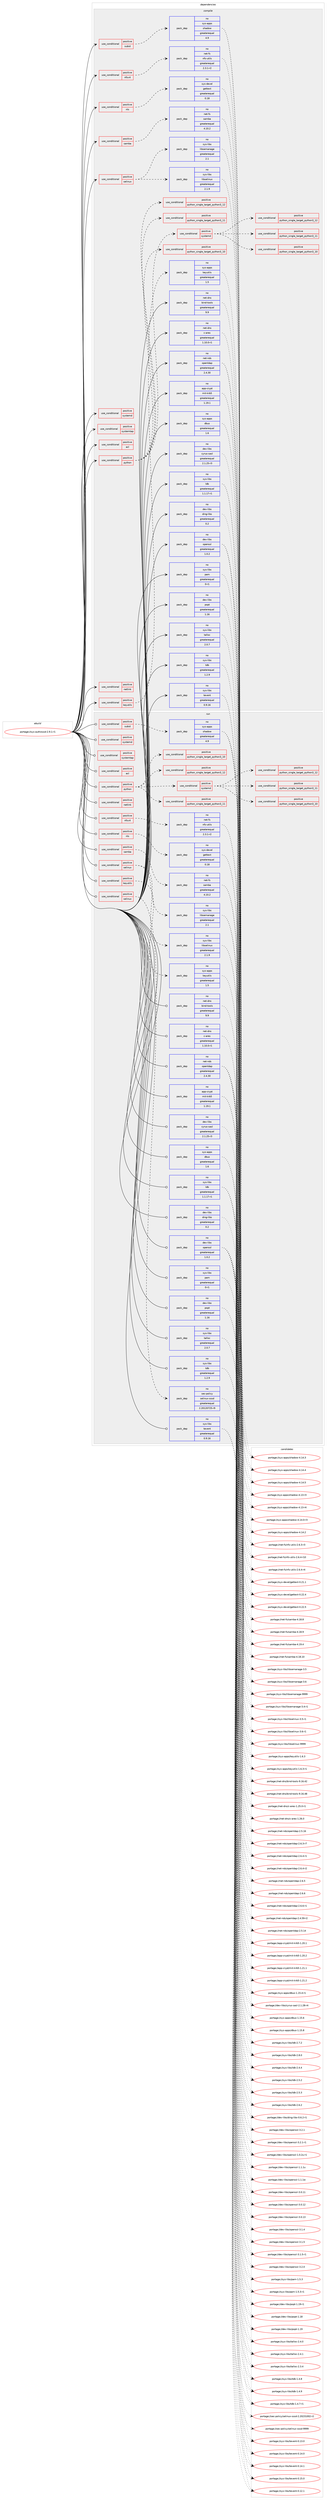 digraph prolog {

# *************
# Graph options
# *************

newrank=true;
concentrate=true;
compound=true;
graph [rankdir=LR,fontname=Helvetica,fontsize=10,ranksep=1.5];#, ranksep=2.5, nodesep=0.2];
edge  [arrowhead=vee];
node  [fontname=Helvetica,fontsize=10];

# **********
# The ebuild
# **********

subgraph cluster_leftcol {
color=gray;
rank=same;
label=<<i>ebuild</i>>;
id [label="portage://sys-auth/sssd-2.9.1-r1", color=red, width=4, href="../sys-auth/sssd-2.9.1-r1.svg"];
}

# ****************
# The dependencies
# ****************

subgraph cluster_midcol {
color=gray;
label=<<i>dependencies</i>>;
subgraph cluster_compile {
fillcolor="#eeeeee";
style=filled;
label=<<i>compile</i>>;
subgraph cond13427 {
dependency19949 [label=<<TABLE BORDER="0" CELLBORDER="1" CELLSPACING="0" CELLPADDING="4"><TR><TD ROWSPAN="3" CELLPADDING="10">use_conditional</TD></TR><TR><TD>positive</TD></TR><TR><TD>acl</TD></TR></TABLE>>, shape=none, color=red];
# *** BEGIN UNKNOWN DEPENDENCY TYPE (TODO) ***
# dependency19949 -> package_dependency(portage://sys-auth/sssd-2.9.1-r1,install,no,net-fs,cifs-utils,none,[,,],[],[use(enable(acl),none)])
# *** END UNKNOWN DEPENDENCY TYPE (TODO) ***

}
id:e -> dependency19949:w [weight=20,style="solid",arrowhead="vee"];
subgraph cond13428 {
dependency19950 [label=<<TABLE BORDER="0" CELLBORDER="1" CELLSPACING="0" CELLPADDING="4"><TR><TD ROWSPAN="3" CELLPADDING="10">use_conditional</TD></TR><TR><TD>positive</TD></TR><TR><TD>keyutils</TD></TR></TABLE>>, shape=none, color=red];
subgraph pack6341 {
dependency19951 [label=<<TABLE BORDER="0" CELLBORDER="1" CELLSPACING="0" CELLPADDING="4" WIDTH="220"><TR><TD ROWSPAN="6" CELLPADDING="30">pack_dep</TD></TR><TR><TD WIDTH="110">no</TD></TR><TR><TD>sys-apps</TD></TR><TR><TD>keyutils</TD></TR><TR><TD>greaterequal</TD></TR><TR><TD>1.5</TD></TR></TABLE>>, shape=none, color=blue];
}
dependency19950:e -> dependency19951:w [weight=20,style="dashed",arrowhead="vee"];
}
id:e -> dependency19950:w [weight=20,style="solid",arrowhead="vee"];
subgraph cond13429 {
dependency19952 [label=<<TABLE BORDER="0" CELLBORDER="1" CELLSPACING="0" CELLPADDING="4"><TR><TD ROWSPAN="3" CELLPADDING="10">use_conditional</TD></TR><TR><TD>positive</TD></TR><TR><TD>netlink</TD></TR></TABLE>>, shape=none, color=red];
# *** BEGIN UNKNOWN DEPENDENCY TYPE (TODO) ***
# dependency19952 -> package_dependency(portage://sys-auth/sssd-2.9.1-r1,install,no,dev-libs,libnl,none,[,,],[slot(3)],[])
# *** END UNKNOWN DEPENDENCY TYPE (TODO) ***

}
id:e -> dependency19952:w [weight=20,style="solid",arrowhead="vee"];
subgraph cond13430 {
dependency19953 [label=<<TABLE BORDER="0" CELLBORDER="1" CELLSPACING="0" CELLPADDING="4"><TR><TD ROWSPAN="3" CELLPADDING="10">use_conditional</TD></TR><TR><TD>positive</TD></TR><TR><TD>nfsv4</TD></TR></TABLE>>, shape=none, color=red];
subgraph pack6342 {
dependency19954 [label=<<TABLE BORDER="0" CELLBORDER="1" CELLSPACING="0" CELLPADDING="4" WIDTH="220"><TR><TD ROWSPAN="6" CELLPADDING="30">pack_dep</TD></TR><TR><TD WIDTH="110">no</TD></TR><TR><TD>net-fs</TD></TR><TR><TD>nfs-utils</TD></TR><TR><TD>greaterequal</TD></TR><TR><TD>2.3.1-r2</TD></TR></TABLE>>, shape=none, color=blue];
}
dependency19953:e -> dependency19954:w [weight=20,style="dashed",arrowhead="vee"];
}
id:e -> dependency19953:w [weight=20,style="solid",arrowhead="vee"];
subgraph cond13431 {
dependency19955 [label=<<TABLE BORDER="0" CELLBORDER="1" CELLSPACING="0" CELLPADDING="4"><TR><TD ROWSPAN="3" CELLPADDING="10">use_conditional</TD></TR><TR><TD>positive</TD></TR><TR><TD>nls</TD></TR></TABLE>>, shape=none, color=red];
subgraph pack6343 {
dependency19956 [label=<<TABLE BORDER="0" CELLBORDER="1" CELLSPACING="0" CELLPADDING="4" WIDTH="220"><TR><TD ROWSPAN="6" CELLPADDING="30">pack_dep</TD></TR><TR><TD WIDTH="110">no</TD></TR><TR><TD>sys-devel</TD></TR><TR><TD>gettext</TD></TR><TR><TD>greaterequal</TD></TR><TR><TD>0.18</TD></TR></TABLE>>, shape=none, color=blue];
}
dependency19955:e -> dependency19956:w [weight=20,style="dashed",arrowhead="vee"];
}
id:e -> dependency19955:w [weight=20,style="solid",arrowhead="vee"];
subgraph cond13432 {
dependency19957 [label=<<TABLE BORDER="0" CELLBORDER="1" CELLSPACING="0" CELLPADDING="4"><TR><TD ROWSPAN="3" CELLPADDING="10">use_conditional</TD></TR><TR><TD>positive</TD></TR><TR><TD>python</TD></TR></TABLE>>, shape=none, color=red];
subgraph cond13433 {
dependency19958 [label=<<TABLE BORDER="0" CELLBORDER="1" CELLSPACING="0" CELLPADDING="4"><TR><TD ROWSPAN="3" CELLPADDING="10">use_conditional</TD></TR><TR><TD>positive</TD></TR><TR><TD>python_single_target_python3_10</TD></TR></TABLE>>, shape=none, color=red];
# *** BEGIN UNKNOWN DEPENDENCY TYPE (TODO) ***
# dependency19958 -> package_dependency(portage://sys-auth/sssd-2.9.1-r1,install,no,dev-lang,python,none,[,,],[slot(3.10)],[])
# *** END UNKNOWN DEPENDENCY TYPE (TODO) ***

}
dependency19957:e -> dependency19958:w [weight=20,style="dashed",arrowhead="vee"];
subgraph cond13434 {
dependency19959 [label=<<TABLE BORDER="0" CELLBORDER="1" CELLSPACING="0" CELLPADDING="4"><TR><TD ROWSPAN="3" CELLPADDING="10">use_conditional</TD></TR><TR><TD>positive</TD></TR><TR><TD>python_single_target_python3_11</TD></TR></TABLE>>, shape=none, color=red];
# *** BEGIN UNKNOWN DEPENDENCY TYPE (TODO) ***
# dependency19959 -> package_dependency(portage://sys-auth/sssd-2.9.1-r1,install,no,dev-lang,python,none,[,,],[slot(3.11)],[])
# *** END UNKNOWN DEPENDENCY TYPE (TODO) ***

}
dependency19957:e -> dependency19959:w [weight=20,style="dashed",arrowhead="vee"];
subgraph cond13435 {
dependency19960 [label=<<TABLE BORDER="0" CELLBORDER="1" CELLSPACING="0" CELLPADDING="4"><TR><TD ROWSPAN="3" CELLPADDING="10">use_conditional</TD></TR><TR><TD>positive</TD></TR><TR><TD>python_single_target_python3_12</TD></TR></TABLE>>, shape=none, color=red];
# *** BEGIN UNKNOWN DEPENDENCY TYPE (TODO) ***
# dependency19960 -> package_dependency(portage://sys-auth/sssd-2.9.1-r1,install,no,dev-lang,python,none,[,,],[slot(3.12)],[])
# *** END UNKNOWN DEPENDENCY TYPE (TODO) ***

}
dependency19957:e -> dependency19960:w [weight=20,style="dashed",arrowhead="vee"];
subgraph cond13436 {
dependency19961 [label=<<TABLE BORDER="0" CELLBORDER="1" CELLSPACING="0" CELLPADDING="4"><TR><TD ROWSPAN="3" CELLPADDING="10">use_conditional</TD></TR><TR><TD>positive</TD></TR><TR><TD>systemd</TD></TR></TABLE>>, shape=none, color=red];
subgraph cond13437 {
dependency19962 [label=<<TABLE BORDER="0" CELLBORDER="1" CELLSPACING="0" CELLPADDING="4"><TR><TD ROWSPAN="3" CELLPADDING="10">use_conditional</TD></TR><TR><TD>positive</TD></TR><TR><TD>python_single_target_python3_10</TD></TR></TABLE>>, shape=none, color=red];
# *** BEGIN UNKNOWN DEPENDENCY TYPE (TODO) ***
# dependency19962 -> package_dependency(portage://sys-auth/sssd-2.9.1-r1,install,no,dev-python,python-systemd,none,[,,],[],[use(enable(python_targets_python3_10),negative)])
# *** END UNKNOWN DEPENDENCY TYPE (TODO) ***

}
dependency19961:e -> dependency19962:w [weight=20,style="dashed",arrowhead="vee"];
subgraph cond13438 {
dependency19963 [label=<<TABLE BORDER="0" CELLBORDER="1" CELLSPACING="0" CELLPADDING="4"><TR><TD ROWSPAN="3" CELLPADDING="10">use_conditional</TD></TR><TR><TD>positive</TD></TR><TR><TD>python_single_target_python3_11</TD></TR></TABLE>>, shape=none, color=red];
# *** BEGIN UNKNOWN DEPENDENCY TYPE (TODO) ***
# dependency19963 -> package_dependency(portage://sys-auth/sssd-2.9.1-r1,install,no,dev-python,python-systemd,none,[,,],[],[use(enable(python_targets_python3_11),negative)])
# *** END UNKNOWN DEPENDENCY TYPE (TODO) ***

}
dependency19961:e -> dependency19963:w [weight=20,style="dashed",arrowhead="vee"];
subgraph cond13439 {
dependency19964 [label=<<TABLE BORDER="0" CELLBORDER="1" CELLSPACING="0" CELLPADDING="4"><TR><TD ROWSPAN="3" CELLPADDING="10">use_conditional</TD></TR><TR><TD>positive</TD></TR><TR><TD>python_single_target_python3_12</TD></TR></TABLE>>, shape=none, color=red];
# *** BEGIN UNKNOWN DEPENDENCY TYPE (TODO) ***
# dependency19964 -> package_dependency(portage://sys-auth/sssd-2.9.1-r1,install,no,dev-python,python-systemd,none,[,,],[],[use(enable(python_targets_python3_12),negative)])
# *** END UNKNOWN DEPENDENCY TYPE (TODO) ***

}
dependency19961:e -> dependency19964:w [weight=20,style="dashed",arrowhead="vee"];
}
dependency19957:e -> dependency19961:w [weight=20,style="dashed",arrowhead="vee"];
}
id:e -> dependency19957:w [weight=20,style="solid",arrowhead="vee"];
subgraph cond13440 {
dependency19965 [label=<<TABLE BORDER="0" CELLBORDER="1" CELLSPACING="0" CELLPADDING="4"><TR><TD ROWSPAN="3" CELLPADDING="10">use_conditional</TD></TR><TR><TD>positive</TD></TR><TR><TD>samba</TD></TR></TABLE>>, shape=none, color=red];
subgraph pack6344 {
dependency19966 [label=<<TABLE BORDER="0" CELLBORDER="1" CELLSPACING="0" CELLPADDING="4" WIDTH="220"><TR><TD ROWSPAN="6" CELLPADDING="30">pack_dep</TD></TR><TR><TD WIDTH="110">no</TD></TR><TR><TD>net-fs</TD></TR><TR><TD>samba</TD></TR><TR><TD>greaterequal</TD></TR><TR><TD>4.10.2</TD></TR></TABLE>>, shape=none, color=blue];
}
dependency19965:e -> dependency19966:w [weight=20,style="dashed",arrowhead="vee"];
}
id:e -> dependency19965:w [weight=20,style="solid",arrowhead="vee"];
subgraph cond13441 {
dependency19967 [label=<<TABLE BORDER="0" CELLBORDER="1" CELLSPACING="0" CELLPADDING="4"><TR><TD ROWSPAN="3" CELLPADDING="10">use_conditional</TD></TR><TR><TD>positive</TD></TR><TR><TD>selinux</TD></TR></TABLE>>, shape=none, color=red];
subgraph pack6345 {
dependency19968 [label=<<TABLE BORDER="0" CELLBORDER="1" CELLSPACING="0" CELLPADDING="4" WIDTH="220"><TR><TD ROWSPAN="6" CELLPADDING="30">pack_dep</TD></TR><TR><TD WIDTH="110">no</TD></TR><TR><TD>sys-libs</TD></TR><TR><TD>libselinux</TD></TR><TR><TD>greaterequal</TD></TR><TR><TD>2.1.9</TD></TR></TABLE>>, shape=none, color=blue];
}
dependency19967:e -> dependency19968:w [weight=20,style="dashed",arrowhead="vee"];
subgraph pack6346 {
dependency19969 [label=<<TABLE BORDER="0" CELLBORDER="1" CELLSPACING="0" CELLPADDING="4" WIDTH="220"><TR><TD ROWSPAN="6" CELLPADDING="30">pack_dep</TD></TR><TR><TD WIDTH="110">no</TD></TR><TR><TD>sys-libs</TD></TR><TR><TD>libsemanage</TD></TR><TR><TD>greaterequal</TD></TR><TR><TD>2.1</TD></TR></TABLE>>, shape=none, color=blue];
}
dependency19967:e -> dependency19969:w [weight=20,style="dashed",arrowhead="vee"];
}
id:e -> dependency19967:w [weight=20,style="solid",arrowhead="vee"];
subgraph cond13442 {
dependency19970 [label=<<TABLE BORDER="0" CELLBORDER="1" CELLSPACING="0" CELLPADDING="4"><TR><TD ROWSPAN="3" CELLPADDING="10">use_conditional</TD></TR><TR><TD>positive</TD></TR><TR><TD>subid</TD></TR></TABLE>>, shape=none, color=red];
subgraph pack6347 {
dependency19971 [label=<<TABLE BORDER="0" CELLBORDER="1" CELLSPACING="0" CELLPADDING="4" WIDTH="220"><TR><TD ROWSPAN="6" CELLPADDING="30">pack_dep</TD></TR><TR><TD WIDTH="110">no</TD></TR><TR><TD>sys-apps</TD></TR><TR><TD>shadow</TD></TR><TR><TD>greaterequal</TD></TR><TR><TD>4.9</TD></TR></TABLE>>, shape=none, color=blue];
}
dependency19970:e -> dependency19971:w [weight=20,style="dashed",arrowhead="vee"];
}
id:e -> dependency19970:w [weight=20,style="solid",arrowhead="vee"];
subgraph cond13443 {
dependency19972 [label=<<TABLE BORDER="0" CELLBORDER="1" CELLSPACING="0" CELLPADDING="4"><TR><TD ROWSPAN="3" CELLPADDING="10">use_conditional</TD></TR><TR><TD>positive</TD></TR><TR><TD>systemd</TD></TR></TABLE>>, shape=none, color=red];
# *** BEGIN UNKNOWN DEPENDENCY TYPE (TODO) ***
# dependency19972 -> package_dependency(portage://sys-auth/sssd-2.9.1-r1,install,no,sys-apps,systemd,none,[,,],any_same_slot,[])
# *** END UNKNOWN DEPENDENCY TYPE (TODO) ***

# *** BEGIN UNKNOWN DEPENDENCY TYPE (TODO) ***
# dependency19972 -> package_dependency(portage://sys-auth/sssd-2.9.1-r1,install,no,sys-apps,util-linux,none,[,,],[],[])
# *** END UNKNOWN DEPENDENCY TYPE (TODO) ***

}
id:e -> dependency19972:w [weight=20,style="solid",arrowhead="vee"];
subgraph cond13444 {
dependency19973 [label=<<TABLE BORDER="0" CELLBORDER="1" CELLSPACING="0" CELLPADDING="4"><TR><TD ROWSPAN="3" CELLPADDING="10">use_conditional</TD></TR><TR><TD>positive</TD></TR><TR><TD>systemtap</TD></TR></TABLE>>, shape=none, color=red];
# *** BEGIN UNKNOWN DEPENDENCY TYPE (TODO) ***
# dependency19973 -> package_dependency(portage://sys-auth/sssd-2.9.1-r1,install,no,dev-debug,systemtap,none,[,,],[],[])
# *** END UNKNOWN DEPENDENCY TYPE (TODO) ***

}
id:e -> dependency19973:w [weight=20,style="solid",arrowhead="vee"];
subgraph pack6348 {
dependency19974 [label=<<TABLE BORDER="0" CELLBORDER="1" CELLSPACING="0" CELLPADDING="4" WIDTH="220"><TR><TD ROWSPAN="6" CELLPADDING="30">pack_dep</TD></TR><TR><TD WIDTH="110">no</TD></TR><TR><TD>app-crypt</TD></TR><TR><TD>mit-krb5</TD></TR><TR><TD>greaterequal</TD></TR><TR><TD>1.19.1</TD></TR></TABLE>>, shape=none, color=blue];
}
id:e -> dependency19974:w [weight=20,style="solid",arrowhead="vee"];
# *** BEGIN UNKNOWN DEPENDENCY TYPE (TODO) ***
# id -> package_dependency(portage://sys-auth/sssd-2.9.1-r1,install,no,app-crypt,p11-kit,none,[,,],[],[])
# *** END UNKNOWN DEPENDENCY TYPE (TODO) ***

subgraph pack6349 {
dependency19975 [label=<<TABLE BORDER="0" CELLBORDER="1" CELLSPACING="0" CELLPADDING="4" WIDTH="220"><TR><TD ROWSPAN="6" CELLPADDING="30">pack_dep</TD></TR><TR><TD WIDTH="110">no</TD></TR><TR><TD>dev-libs</TD></TR><TR><TD>cyrus-sasl</TD></TR><TR><TD>greaterequal</TD></TR><TR><TD>2.1.25-r3</TD></TR></TABLE>>, shape=none, color=blue];
}
id:e -> dependency19975:w [weight=20,style="solid",arrowhead="vee"];
subgraph pack6350 {
dependency19976 [label=<<TABLE BORDER="0" CELLBORDER="1" CELLSPACING="0" CELLPADDING="4" WIDTH="220"><TR><TD ROWSPAN="6" CELLPADDING="30">pack_dep</TD></TR><TR><TD WIDTH="110">no</TD></TR><TR><TD>dev-libs</TD></TR><TR><TD>ding-libs</TD></TR><TR><TD>greaterequal</TD></TR><TR><TD>0.2</TD></TR></TABLE>>, shape=none, color=blue];
}
id:e -> dependency19976:w [weight=20,style="solid",arrowhead="vee"];
# *** BEGIN UNKNOWN DEPENDENCY TYPE (TODO) ***
# id -> package_dependency(portage://sys-auth/sssd-2.9.1-r1,install,no,dev-libs,jansson,none,[,,],any_same_slot,[])
# *** END UNKNOWN DEPENDENCY TYPE (TODO) ***

# *** BEGIN UNKNOWN DEPENDENCY TYPE (TODO) ***
# id -> package_dependency(portage://sys-auth/sssd-2.9.1-r1,install,no,dev-libs,libpcre2,none,[,,],any_same_slot,[])
# *** END UNKNOWN DEPENDENCY TYPE (TODO) ***

# *** BEGIN UNKNOWN DEPENDENCY TYPE (TODO) ***
# id -> package_dependency(portage://sys-auth/sssd-2.9.1-r1,install,no,dev-libs,libunistring,none,[,,],any_same_slot,[])
# *** END UNKNOWN DEPENDENCY TYPE (TODO) ***

subgraph pack6351 {
dependency19977 [label=<<TABLE BORDER="0" CELLBORDER="1" CELLSPACING="0" CELLPADDING="4" WIDTH="220"><TR><TD ROWSPAN="6" CELLPADDING="30">pack_dep</TD></TR><TR><TD WIDTH="110">no</TD></TR><TR><TD>dev-libs</TD></TR><TR><TD>openssl</TD></TR><TR><TD>greaterequal</TD></TR><TR><TD>1.0.2</TD></TR></TABLE>>, shape=none, color=blue];
}
id:e -> dependency19977:w [weight=20,style="solid",arrowhead="vee"];
subgraph pack6352 {
dependency19978 [label=<<TABLE BORDER="0" CELLBORDER="1" CELLSPACING="0" CELLPADDING="4" WIDTH="220"><TR><TD ROWSPAN="6" CELLPADDING="30">pack_dep</TD></TR><TR><TD WIDTH="110">no</TD></TR><TR><TD>dev-libs</TD></TR><TR><TD>popt</TD></TR><TR><TD>greaterequal</TD></TR><TR><TD>1.16</TD></TR></TABLE>>, shape=none, color=blue];
}
id:e -> dependency19978:w [weight=20,style="solid",arrowhead="vee"];
subgraph pack6353 {
dependency19979 [label=<<TABLE BORDER="0" CELLBORDER="1" CELLSPACING="0" CELLPADDING="4" WIDTH="220"><TR><TD ROWSPAN="6" CELLPADDING="30">pack_dep</TD></TR><TR><TD WIDTH="110">no</TD></TR><TR><TD>net-dns</TD></TR><TR><TD>bind-tools</TD></TR><TR><TD>greaterequal</TD></TR><TR><TD>9.9</TD></TR></TABLE>>, shape=none, color=blue];
}
id:e -> dependency19979:w [weight=20,style="solid",arrowhead="vee"];
subgraph pack6354 {
dependency19980 [label=<<TABLE BORDER="0" CELLBORDER="1" CELLSPACING="0" CELLPADDING="4" WIDTH="220"><TR><TD ROWSPAN="6" CELLPADDING="30">pack_dep</TD></TR><TR><TD WIDTH="110">no</TD></TR><TR><TD>net-dns</TD></TR><TR><TD>c-ares</TD></TR><TR><TD>greaterequal</TD></TR><TR><TD>1.10.0-r1</TD></TR></TABLE>>, shape=none, color=blue];
}
id:e -> dependency19980:w [weight=20,style="solid",arrowhead="vee"];
subgraph pack6355 {
dependency19981 [label=<<TABLE BORDER="0" CELLBORDER="1" CELLSPACING="0" CELLPADDING="4" WIDTH="220"><TR><TD ROWSPAN="6" CELLPADDING="30">pack_dep</TD></TR><TR><TD WIDTH="110">no</TD></TR><TR><TD>net-nds</TD></TR><TR><TD>openldap</TD></TR><TR><TD>greaterequal</TD></TR><TR><TD>2.4.30</TD></TR></TABLE>>, shape=none, color=blue];
}
id:e -> dependency19981:w [weight=20,style="solid",arrowhead="vee"];
subgraph pack6356 {
dependency19982 [label=<<TABLE BORDER="0" CELLBORDER="1" CELLSPACING="0" CELLPADDING="4" WIDTH="220"><TR><TD ROWSPAN="6" CELLPADDING="30">pack_dep</TD></TR><TR><TD WIDTH="110">no</TD></TR><TR><TD>sys-apps</TD></TR><TR><TD>dbus</TD></TR><TR><TD>greaterequal</TD></TR><TR><TD>1.6</TD></TR></TABLE>>, shape=none, color=blue];
}
id:e -> dependency19982:w [weight=20,style="solid",arrowhead="vee"];
subgraph pack6357 {
dependency19983 [label=<<TABLE BORDER="0" CELLBORDER="1" CELLSPACING="0" CELLPADDING="4" WIDTH="220"><TR><TD ROWSPAN="6" CELLPADDING="30">pack_dep</TD></TR><TR><TD WIDTH="110">no</TD></TR><TR><TD>sys-libs</TD></TR><TR><TD>ldb</TD></TR><TR><TD>greaterequal</TD></TR><TR><TD>1.1.17-r1</TD></TR></TABLE>>, shape=none, color=blue];
}
id:e -> dependency19983:w [weight=20,style="solid",arrowhead="vee"];
subgraph pack6358 {
dependency19984 [label=<<TABLE BORDER="0" CELLBORDER="1" CELLSPACING="0" CELLPADDING="4" WIDTH="220"><TR><TD ROWSPAN="6" CELLPADDING="30">pack_dep</TD></TR><TR><TD WIDTH="110">no</TD></TR><TR><TD>sys-libs</TD></TR><TR><TD>pam</TD></TR><TR><TD>greaterequal</TD></TR><TR><TD>0-r1</TD></TR></TABLE>>, shape=none, color=blue];
}
id:e -> dependency19984:w [weight=20,style="solid",arrowhead="vee"];
subgraph pack6359 {
dependency19985 [label=<<TABLE BORDER="0" CELLBORDER="1" CELLSPACING="0" CELLPADDING="4" WIDTH="220"><TR><TD ROWSPAN="6" CELLPADDING="30">pack_dep</TD></TR><TR><TD WIDTH="110">no</TD></TR><TR><TD>sys-libs</TD></TR><TR><TD>talloc</TD></TR><TR><TD>greaterequal</TD></TR><TR><TD>2.0.7</TD></TR></TABLE>>, shape=none, color=blue];
}
id:e -> dependency19985:w [weight=20,style="solid",arrowhead="vee"];
subgraph pack6360 {
dependency19986 [label=<<TABLE BORDER="0" CELLBORDER="1" CELLSPACING="0" CELLPADDING="4" WIDTH="220"><TR><TD ROWSPAN="6" CELLPADDING="30">pack_dep</TD></TR><TR><TD WIDTH="110">no</TD></TR><TR><TD>sys-libs</TD></TR><TR><TD>tdb</TD></TR><TR><TD>greaterequal</TD></TR><TR><TD>1.2.9</TD></TR></TABLE>>, shape=none, color=blue];
}
id:e -> dependency19986:w [weight=20,style="solid",arrowhead="vee"];
subgraph pack6361 {
dependency19987 [label=<<TABLE BORDER="0" CELLBORDER="1" CELLSPACING="0" CELLPADDING="4" WIDTH="220"><TR><TD ROWSPAN="6" CELLPADDING="30">pack_dep</TD></TR><TR><TD WIDTH="110">no</TD></TR><TR><TD>sys-libs</TD></TR><TR><TD>tevent</TD></TR><TR><TD>greaterequal</TD></TR><TR><TD>0.9.16</TD></TR></TABLE>>, shape=none, color=blue];
}
id:e -> dependency19987:w [weight=20,style="solid",arrowhead="vee"];
# *** BEGIN UNKNOWN DEPENDENCY TYPE (TODO) ***
# id -> package_dependency(portage://sys-auth/sssd-2.9.1-r1,install,no,virtual,libintl,none,[,,],[],[])
# *** END UNKNOWN DEPENDENCY TYPE (TODO) ***

}
subgraph cluster_compileandrun {
fillcolor="#eeeeee";
style=filled;
label=<<i>compile and run</i>>;
}
subgraph cluster_run {
fillcolor="#eeeeee";
style=filled;
label=<<i>run</i>>;
subgraph cond13445 {
dependency19988 [label=<<TABLE BORDER="0" CELLBORDER="1" CELLSPACING="0" CELLPADDING="4"><TR><TD ROWSPAN="3" CELLPADDING="10">use_conditional</TD></TR><TR><TD>positive</TD></TR><TR><TD>acl</TD></TR></TABLE>>, shape=none, color=red];
# *** BEGIN UNKNOWN DEPENDENCY TYPE (TODO) ***
# dependency19988 -> package_dependency(portage://sys-auth/sssd-2.9.1-r1,run,no,net-fs,cifs-utils,none,[,,],[],[use(enable(acl),none)])
# *** END UNKNOWN DEPENDENCY TYPE (TODO) ***

}
id:e -> dependency19988:w [weight=20,style="solid",arrowhead="odot"];
subgraph cond13446 {
dependency19989 [label=<<TABLE BORDER="0" CELLBORDER="1" CELLSPACING="0" CELLPADDING="4"><TR><TD ROWSPAN="3" CELLPADDING="10">use_conditional</TD></TR><TR><TD>positive</TD></TR><TR><TD>keyutils</TD></TR></TABLE>>, shape=none, color=red];
subgraph pack6362 {
dependency19990 [label=<<TABLE BORDER="0" CELLBORDER="1" CELLSPACING="0" CELLPADDING="4" WIDTH="220"><TR><TD ROWSPAN="6" CELLPADDING="30">pack_dep</TD></TR><TR><TD WIDTH="110">no</TD></TR><TR><TD>sys-apps</TD></TR><TR><TD>keyutils</TD></TR><TR><TD>greaterequal</TD></TR><TR><TD>1.5</TD></TR></TABLE>>, shape=none, color=blue];
}
dependency19989:e -> dependency19990:w [weight=20,style="dashed",arrowhead="vee"];
}
id:e -> dependency19989:w [weight=20,style="solid",arrowhead="odot"];
subgraph cond13447 {
dependency19991 [label=<<TABLE BORDER="0" CELLBORDER="1" CELLSPACING="0" CELLPADDING="4"><TR><TD ROWSPAN="3" CELLPADDING="10">use_conditional</TD></TR><TR><TD>positive</TD></TR><TR><TD>netlink</TD></TR></TABLE>>, shape=none, color=red];
# *** BEGIN UNKNOWN DEPENDENCY TYPE (TODO) ***
# dependency19991 -> package_dependency(portage://sys-auth/sssd-2.9.1-r1,run,no,dev-libs,libnl,none,[,,],[slot(3)],[])
# *** END UNKNOWN DEPENDENCY TYPE (TODO) ***

}
id:e -> dependency19991:w [weight=20,style="solid",arrowhead="odot"];
subgraph cond13448 {
dependency19992 [label=<<TABLE BORDER="0" CELLBORDER="1" CELLSPACING="0" CELLPADDING="4"><TR><TD ROWSPAN="3" CELLPADDING="10">use_conditional</TD></TR><TR><TD>positive</TD></TR><TR><TD>nfsv4</TD></TR></TABLE>>, shape=none, color=red];
subgraph pack6363 {
dependency19993 [label=<<TABLE BORDER="0" CELLBORDER="1" CELLSPACING="0" CELLPADDING="4" WIDTH="220"><TR><TD ROWSPAN="6" CELLPADDING="30">pack_dep</TD></TR><TR><TD WIDTH="110">no</TD></TR><TR><TD>net-fs</TD></TR><TR><TD>nfs-utils</TD></TR><TR><TD>greaterequal</TD></TR><TR><TD>2.3.1-r2</TD></TR></TABLE>>, shape=none, color=blue];
}
dependency19992:e -> dependency19993:w [weight=20,style="dashed",arrowhead="vee"];
}
id:e -> dependency19992:w [weight=20,style="solid",arrowhead="odot"];
subgraph cond13449 {
dependency19994 [label=<<TABLE BORDER="0" CELLBORDER="1" CELLSPACING="0" CELLPADDING="4"><TR><TD ROWSPAN="3" CELLPADDING="10">use_conditional</TD></TR><TR><TD>positive</TD></TR><TR><TD>nls</TD></TR></TABLE>>, shape=none, color=red];
subgraph pack6364 {
dependency19995 [label=<<TABLE BORDER="0" CELLBORDER="1" CELLSPACING="0" CELLPADDING="4" WIDTH="220"><TR><TD ROWSPAN="6" CELLPADDING="30">pack_dep</TD></TR><TR><TD WIDTH="110">no</TD></TR><TR><TD>sys-devel</TD></TR><TR><TD>gettext</TD></TR><TR><TD>greaterequal</TD></TR><TR><TD>0.18</TD></TR></TABLE>>, shape=none, color=blue];
}
dependency19994:e -> dependency19995:w [weight=20,style="dashed",arrowhead="vee"];
}
id:e -> dependency19994:w [weight=20,style="solid",arrowhead="odot"];
subgraph cond13450 {
dependency19996 [label=<<TABLE BORDER="0" CELLBORDER="1" CELLSPACING="0" CELLPADDING="4"><TR><TD ROWSPAN="3" CELLPADDING="10">use_conditional</TD></TR><TR><TD>positive</TD></TR><TR><TD>python</TD></TR></TABLE>>, shape=none, color=red];
subgraph cond13451 {
dependency19997 [label=<<TABLE BORDER="0" CELLBORDER="1" CELLSPACING="0" CELLPADDING="4"><TR><TD ROWSPAN="3" CELLPADDING="10">use_conditional</TD></TR><TR><TD>positive</TD></TR><TR><TD>python_single_target_python3_10</TD></TR></TABLE>>, shape=none, color=red];
# *** BEGIN UNKNOWN DEPENDENCY TYPE (TODO) ***
# dependency19997 -> package_dependency(portage://sys-auth/sssd-2.9.1-r1,run,no,dev-lang,python,none,[,,],[slot(3.10)],[])
# *** END UNKNOWN DEPENDENCY TYPE (TODO) ***

}
dependency19996:e -> dependency19997:w [weight=20,style="dashed",arrowhead="vee"];
subgraph cond13452 {
dependency19998 [label=<<TABLE BORDER="0" CELLBORDER="1" CELLSPACING="0" CELLPADDING="4"><TR><TD ROWSPAN="3" CELLPADDING="10">use_conditional</TD></TR><TR><TD>positive</TD></TR><TR><TD>python_single_target_python3_11</TD></TR></TABLE>>, shape=none, color=red];
# *** BEGIN UNKNOWN DEPENDENCY TYPE (TODO) ***
# dependency19998 -> package_dependency(portage://sys-auth/sssd-2.9.1-r1,run,no,dev-lang,python,none,[,,],[slot(3.11)],[])
# *** END UNKNOWN DEPENDENCY TYPE (TODO) ***

}
dependency19996:e -> dependency19998:w [weight=20,style="dashed",arrowhead="vee"];
subgraph cond13453 {
dependency19999 [label=<<TABLE BORDER="0" CELLBORDER="1" CELLSPACING="0" CELLPADDING="4"><TR><TD ROWSPAN="3" CELLPADDING="10">use_conditional</TD></TR><TR><TD>positive</TD></TR><TR><TD>python_single_target_python3_12</TD></TR></TABLE>>, shape=none, color=red];
# *** BEGIN UNKNOWN DEPENDENCY TYPE (TODO) ***
# dependency19999 -> package_dependency(portage://sys-auth/sssd-2.9.1-r1,run,no,dev-lang,python,none,[,,],[slot(3.12)],[])
# *** END UNKNOWN DEPENDENCY TYPE (TODO) ***

}
dependency19996:e -> dependency19999:w [weight=20,style="dashed",arrowhead="vee"];
subgraph cond13454 {
dependency20000 [label=<<TABLE BORDER="0" CELLBORDER="1" CELLSPACING="0" CELLPADDING="4"><TR><TD ROWSPAN="3" CELLPADDING="10">use_conditional</TD></TR><TR><TD>positive</TD></TR><TR><TD>systemd</TD></TR></TABLE>>, shape=none, color=red];
subgraph cond13455 {
dependency20001 [label=<<TABLE BORDER="0" CELLBORDER="1" CELLSPACING="0" CELLPADDING="4"><TR><TD ROWSPAN="3" CELLPADDING="10">use_conditional</TD></TR><TR><TD>positive</TD></TR><TR><TD>python_single_target_python3_10</TD></TR></TABLE>>, shape=none, color=red];
# *** BEGIN UNKNOWN DEPENDENCY TYPE (TODO) ***
# dependency20001 -> package_dependency(portage://sys-auth/sssd-2.9.1-r1,run,no,dev-python,python-systemd,none,[,,],[],[use(enable(python_targets_python3_10),negative)])
# *** END UNKNOWN DEPENDENCY TYPE (TODO) ***

}
dependency20000:e -> dependency20001:w [weight=20,style="dashed",arrowhead="vee"];
subgraph cond13456 {
dependency20002 [label=<<TABLE BORDER="0" CELLBORDER="1" CELLSPACING="0" CELLPADDING="4"><TR><TD ROWSPAN="3" CELLPADDING="10">use_conditional</TD></TR><TR><TD>positive</TD></TR><TR><TD>python_single_target_python3_11</TD></TR></TABLE>>, shape=none, color=red];
# *** BEGIN UNKNOWN DEPENDENCY TYPE (TODO) ***
# dependency20002 -> package_dependency(portage://sys-auth/sssd-2.9.1-r1,run,no,dev-python,python-systemd,none,[,,],[],[use(enable(python_targets_python3_11),negative)])
# *** END UNKNOWN DEPENDENCY TYPE (TODO) ***

}
dependency20000:e -> dependency20002:w [weight=20,style="dashed",arrowhead="vee"];
subgraph cond13457 {
dependency20003 [label=<<TABLE BORDER="0" CELLBORDER="1" CELLSPACING="0" CELLPADDING="4"><TR><TD ROWSPAN="3" CELLPADDING="10">use_conditional</TD></TR><TR><TD>positive</TD></TR><TR><TD>python_single_target_python3_12</TD></TR></TABLE>>, shape=none, color=red];
# *** BEGIN UNKNOWN DEPENDENCY TYPE (TODO) ***
# dependency20003 -> package_dependency(portage://sys-auth/sssd-2.9.1-r1,run,no,dev-python,python-systemd,none,[,,],[],[use(enable(python_targets_python3_12),negative)])
# *** END UNKNOWN DEPENDENCY TYPE (TODO) ***

}
dependency20000:e -> dependency20003:w [weight=20,style="dashed",arrowhead="vee"];
}
dependency19996:e -> dependency20000:w [weight=20,style="dashed",arrowhead="vee"];
}
id:e -> dependency19996:w [weight=20,style="solid",arrowhead="odot"];
subgraph cond13458 {
dependency20004 [label=<<TABLE BORDER="0" CELLBORDER="1" CELLSPACING="0" CELLPADDING="4"><TR><TD ROWSPAN="3" CELLPADDING="10">use_conditional</TD></TR><TR><TD>positive</TD></TR><TR><TD>samba</TD></TR></TABLE>>, shape=none, color=red];
subgraph pack6365 {
dependency20005 [label=<<TABLE BORDER="0" CELLBORDER="1" CELLSPACING="0" CELLPADDING="4" WIDTH="220"><TR><TD ROWSPAN="6" CELLPADDING="30">pack_dep</TD></TR><TR><TD WIDTH="110">no</TD></TR><TR><TD>net-fs</TD></TR><TR><TD>samba</TD></TR><TR><TD>greaterequal</TD></TR><TR><TD>4.10.2</TD></TR></TABLE>>, shape=none, color=blue];
}
dependency20004:e -> dependency20005:w [weight=20,style="dashed",arrowhead="vee"];
}
id:e -> dependency20004:w [weight=20,style="solid",arrowhead="odot"];
subgraph cond13459 {
dependency20006 [label=<<TABLE BORDER="0" CELLBORDER="1" CELLSPACING="0" CELLPADDING="4"><TR><TD ROWSPAN="3" CELLPADDING="10">use_conditional</TD></TR><TR><TD>positive</TD></TR><TR><TD>selinux</TD></TR></TABLE>>, shape=none, color=red];
subgraph pack6366 {
dependency20007 [label=<<TABLE BORDER="0" CELLBORDER="1" CELLSPACING="0" CELLPADDING="4" WIDTH="220"><TR><TD ROWSPAN="6" CELLPADDING="30">pack_dep</TD></TR><TR><TD WIDTH="110">no</TD></TR><TR><TD>sec-policy</TD></TR><TR><TD>selinux-sssd</TD></TR><TR><TD>greaterequal</TD></TR><TR><TD>2.20120725-r9</TD></TR></TABLE>>, shape=none, color=blue];
}
dependency20006:e -> dependency20007:w [weight=20,style="dashed",arrowhead="vee"];
}
id:e -> dependency20006:w [weight=20,style="solid",arrowhead="odot"];
subgraph cond13460 {
dependency20008 [label=<<TABLE BORDER="0" CELLBORDER="1" CELLSPACING="0" CELLPADDING="4"><TR><TD ROWSPAN="3" CELLPADDING="10">use_conditional</TD></TR><TR><TD>positive</TD></TR><TR><TD>selinux</TD></TR></TABLE>>, shape=none, color=red];
subgraph pack6367 {
dependency20009 [label=<<TABLE BORDER="0" CELLBORDER="1" CELLSPACING="0" CELLPADDING="4" WIDTH="220"><TR><TD ROWSPAN="6" CELLPADDING="30">pack_dep</TD></TR><TR><TD WIDTH="110">no</TD></TR><TR><TD>sys-libs</TD></TR><TR><TD>libselinux</TD></TR><TR><TD>greaterequal</TD></TR><TR><TD>2.1.9</TD></TR></TABLE>>, shape=none, color=blue];
}
dependency20008:e -> dependency20009:w [weight=20,style="dashed",arrowhead="vee"];
subgraph pack6368 {
dependency20010 [label=<<TABLE BORDER="0" CELLBORDER="1" CELLSPACING="0" CELLPADDING="4" WIDTH="220"><TR><TD ROWSPAN="6" CELLPADDING="30">pack_dep</TD></TR><TR><TD WIDTH="110">no</TD></TR><TR><TD>sys-libs</TD></TR><TR><TD>libsemanage</TD></TR><TR><TD>greaterequal</TD></TR><TR><TD>2.1</TD></TR></TABLE>>, shape=none, color=blue];
}
dependency20008:e -> dependency20010:w [weight=20,style="dashed",arrowhead="vee"];
}
id:e -> dependency20008:w [weight=20,style="solid",arrowhead="odot"];
subgraph cond13461 {
dependency20011 [label=<<TABLE BORDER="0" CELLBORDER="1" CELLSPACING="0" CELLPADDING="4"><TR><TD ROWSPAN="3" CELLPADDING="10">use_conditional</TD></TR><TR><TD>positive</TD></TR><TR><TD>subid</TD></TR></TABLE>>, shape=none, color=red];
subgraph pack6369 {
dependency20012 [label=<<TABLE BORDER="0" CELLBORDER="1" CELLSPACING="0" CELLPADDING="4" WIDTH="220"><TR><TD ROWSPAN="6" CELLPADDING="30">pack_dep</TD></TR><TR><TD WIDTH="110">no</TD></TR><TR><TD>sys-apps</TD></TR><TR><TD>shadow</TD></TR><TR><TD>greaterequal</TD></TR><TR><TD>4.9</TD></TR></TABLE>>, shape=none, color=blue];
}
dependency20011:e -> dependency20012:w [weight=20,style="dashed",arrowhead="vee"];
}
id:e -> dependency20011:w [weight=20,style="solid",arrowhead="odot"];
subgraph cond13462 {
dependency20013 [label=<<TABLE BORDER="0" CELLBORDER="1" CELLSPACING="0" CELLPADDING="4"><TR><TD ROWSPAN="3" CELLPADDING="10">use_conditional</TD></TR><TR><TD>positive</TD></TR><TR><TD>systemd</TD></TR></TABLE>>, shape=none, color=red];
# *** BEGIN UNKNOWN DEPENDENCY TYPE (TODO) ***
# dependency20013 -> package_dependency(portage://sys-auth/sssd-2.9.1-r1,run,no,sys-apps,systemd,none,[,,],any_same_slot,[])
# *** END UNKNOWN DEPENDENCY TYPE (TODO) ***

# *** BEGIN UNKNOWN DEPENDENCY TYPE (TODO) ***
# dependency20013 -> package_dependency(portage://sys-auth/sssd-2.9.1-r1,run,no,sys-apps,util-linux,none,[,,],[],[])
# *** END UNKNOWN DEPENDENCY TYPE (TODO) ***

}
id:e -> dependency20013:w [weight=20,style="solid",arrowhead="odot"];
subgraph cond13463 {
dependency20014 [label=<<TABLE BORDER="0" CELLBORDER="1" CELLSPACING="0" CELLPADDING="4"><TR><TD ROWSPAN="3" CELLPADDING="10">use_conditional</TD></TR><TR><TD>positive</TD></TR><TR><TD>systemtap</TD></TR></TABLE>>, shape=none, color=red];
# *** BEGIN UNKNOWN DEPENDENCY TYPE (TODO) ***
# dependency20014 -> package_dependency(portage://sys-auth/sssd-2.9.1-r1,run,no,dev-debug,systemtap,none,[,,],[],[])
# *** END UNKNOWN DEPENDENCY TYPE (TODO) ***

}
id:e -> dependency20014:w [weight=20,style="solid",arrowhead="odot"];
subgraph pack6370 {
dependency20015 [label=<<TABLE BORDER="0" CELLBORDER="1" CELLSPACING="0" CELLPADDING="4" WIDTH="220"><TR><TD ROWSPAN="6" CELLPADDING="30">pack_dep</TD></TR><TR><TD WIDTH="110">no</TD></TR><TR><TD>app-crypt</TD></TR><TR><TD>mit-krb5</TD></TR><TR><TD>greaterequal</TD></TR><TR><TD>1.19.1</TD></TR></TABLE>>, shape=none, color=blue];
}
id:e -> dependency20015:w [weight=20,style="solid",arrowhead="odot"];
# *** BEGIN UNKNOWN DEPENDENCY TYPE (TODO) ***
# id -> package_dependency(portage://sys-auth/sssd-2.9.1-r1,run,no,app-crypt,p11-kit,none,[,,],[],[])
# *** END UNKNOWN DEPENDENCY TYPE (TODO) ***

subgraph pack6371 {
dependency20016 [label=<<TABLE BORDER="0" CELLBORDER="1" CELLSPACING="0" CELLPADDING="4" WIDTH="220"><TR><TD ROWSPAN="6" CELLPADDING="30">pack_dep</TD></TR><TR><TD WIDTH="110">no</TD></TR><TR><TD>dev-libs</TD></TR><TR><TD>cyrus-sasl</TD></TR><TR><TD>greaterequal</TD></TR><TR><TD>2.1.25-r3</TD></TR></TABLE>>, shape=none, color=blue];
}
id:e -> dependency20016:w [weight=20,style="solid",arrowhead="odot"];
subgraph pack6372 {
dependency20017 [label=<<TABLE BORDER="0" CELLBORDER="1" CELLSPACING="0" CELLPADDING="4" WIDTH="220"><TR><TD ROWSPAN="6" CELLPADDING="30">pack_dep</TD></TR><TR><TD WIDTH="110">no</TD></TR><TR><TD>dev-libs</TD></TR><TR><TD>ding-libs</TD></TR><TR><TD>greaterequal</TD></TR><TR><TD>0.2</TD></TR></TABLE>>, shape=none, color=blue];
}
id:e -> dependency20017:w [weight=20,style="solid",arrowhead="odot"];
# *** BEGIN UNKNOWN DEPENDENCY TYPE (TODO) ***
# id -> package_dependency(portage://sys-auth/sssd-2.9.1-r1,run,no,dev-libs,jansson,none,[,,],any_same_slot,[])
# *** END UNKNOWN DEPENDENCY TYPE (TODO) ***

# *** BEGIN UNKNOWN DEPENDENCY TYPE (TODO) ***
# id -> package_dependency(portage://sys-auth/sssd-2.9.1-r1,run,no,dev-libs,libpcre2,none,[,,],any_same_slot,[])
# *** END UNKNOWN DEPENDENCY TYPE (TODO) ***

# *** BEGIN UNKNOWN DEPENDENCY TYPE (TODO) ***
# id -> package_dependency(portage://sys-auth/sssd-2.9.1-r1,run,no,dev-libs,libunistring,none,[,,],any_same_slot,[])
# *** END UNKNOWN DEPENDENCY TYPE (TODO) ***

subgraph pack6373 {
dependency20018 [label=<<TABLE BORDER="0" CELLBORDER="1" CELLSPACING="0" CELLPADDING="4" WIDTH="220"><TR><TD ROWSPAN="6" CELLPADDING="30">pack_dep</TD></TR><TR><TD WIDTH="110">no</TD></TR><TR><TD>dev-libs</TD></TR><TR><TD>openssl</TD></TR><TR><TD>greaterequal</TD></TR><TR><TD>1.0.2</TD></TR></TABLE>>, shape=none, color=blue];
}
id:e -> dependency20018:w [weight=20,style="solid",arrowhead="odot"];
subgraph pack6374 {
dependency20019 [label=<<TABLE BORDER="0" CELLBORDER="1" CELLSPACING="0" CELLPADDING="4" WIDTH="220"><TR><TD ROWSPAN="6" CELLPADDING="30">pack_dep</TD></TR><TR><TD WIDTH="110">no</TD></TR><TR><TD>dev-libs</TD></TR><TR><TD>popt</TD></TR><TR><TD>greaterequal</TD></TR><TR><TD>1.16</TD></TR></TABLE>>, shape=none, color=blue];
}
id:e -> dependency20019:w [weight=20,style="solid",arrowhead="odot"];
subgraph pack6375 {
dependency20020 [label=<<TABLE BORDER="0" CELLBORDER="1" CELLSPACING="0" CELLPADDING="4" WIDTH="220"><TR><TD ROWSPAN="6" CELLPADDING="30">pack_dep</TD></TR><TR><TD WIDTH="110">no</TD></TR><TR><TD>net-dns</TD></TR><TR><TD>bind-tools</TD></TR><TR><TD>greaterequal</TD></TR><TR><TD>9.9</TD></TR></TABLE>>, shape=none, color=blue];
}
id:e -> dependency20020:w [weight=20,style="solid",arrowhead="odot"];
subgraph pack6376 {
dependency20021 [label=<<TABLE BORDER="0" CELLBORDER="1" CELLSPACING="0" CELLPADDING="4" WIDTH="220"><TR><TD ROWSPAN="6" CELLPADDING="30">pack_dep</TD></TR><TR><TD WIDTH="110">no</TD></TR><TR><TD>net-dns</TD></TR><TR><TD>c-ares</TD></TR><TR><TD>greaterequal</TD></TR><TR><TD>1.10.0-r1</TD></TR></TABLE>>, shape=none, color=blue];
}
id:e -> dependency20021:w [weight=20,style="solid",arrowhead="odot"];
subgraph pack6377 {
dependency20022 [label=<<TABLE BORDER="0" CELLBORDER="1" CELLSPACING="0" CELLPADDING="4" WIDTH="220"><TR><TD ROWSPAN="6" CELLPADDING="30">pack_dep</TD></TR><TR><TD WIDTH="110">no</TD></TR><TR><TD>net-nds</TD></TR><TR><TD>openldap</TD></TR><TR><TD>greaterequal</TD></TR><TR><TD>2.4.30</TD></TR></TABLE>>, shape=none, color=blue];
}
id:e -> dependency20022:w [weight=20,style="solid",arrowhead="odot"];
subgraph pack6378 {
dependency20023 [label=<<TABLE BORDER="0" CELLBORDER="1" CELLSPACING="0" CELLPADDING="4" WIDTH="220"><TR><TD ROWSPAN="6" CELLPADDING="30">pack_dep</TD></TR><TR><TD WIDTH="110">no</TD></TR><TR><TD>sys-apps</TD></TR><TR><TD>dbus</TD></TR><TR><TD>greaterequal</TD></TR><TR><TD>1.6</TD></TR></TABLE>>, shape=none, color=blue];
}
id:e -> dependency20023:w [weight=20,style="solid",arrowhead="odot"];
subgraph pack6379 {
dependency20024 [label=<<TABLE BORDER="0" CELLBORDER="1" CELLSPACING="0" CELLPADDING="4" WIDTH="220"><TR><TD ROWSPAN="6" CELLPADDING="30">pack_dep</TD></TR><TR><TD WIDTH="110">no</TD></TR><TR><TD>sys-libs</TD></TR><TR><TD>ldb</TD></TR><TR><TD>greaterequal</TD></TR><TR><TD>1.1.17-r1</TD></TR></TABLE>>, shape=none, color=blue];
}
id:e -> dependency20024:w [weight=20,style="solid",arrowhead="odot"];
subgraph pack6380 {
dependency20025 [label=<<TABLE BORDER="0" CELLBORDER="1" CELLSPACING="0" CELLPADDING="4" WIDTH="220"><TR><TD ROWSPAN="6" CELLPADDING="30">pack_dep</TD></TR><TR><TD WIDTH="110">no</TD></TR><TR><TD>sys-libs</TD></TR><TR><TD>pam</TD></TR><TR><TD>greaterequal</TD></TR><TR><TD>0-r1</TD></TR></TABLE>>, shape=none, color=blue];
}
id:e -> dependency20025:w [weight=20,style="solid",arrowhead="odot"];
subgraph pack6381 {
dependency20026 [label=<<TABLE BORDER="0" CELLBORDER="1" CELLSPACING="0" CELLPADDING="4" WIDTH="220"><TR><TD ROWSPAN="6" CELLPADDING="30">pack_dep</TD></TR><TR><TD WIDTH="110">no</TD></TR><TR><TD>sys-libs</TD></TR><TR><TD>talloc</TD></TR><TR><TD>greaterequal</TD></TR><TR><TD>2.0.7</TD></TR></TABLE>>, shape=none, color=blue];
}
id:e -> dependency20026:w [weight=20,style="solid",arrowhead="odot"];
subgraph pack6382 {
dependency20027 [label=<<TABLE BORDER="0" CELLBORDER="1" CELLSPACING="0" CELLPADDING="4" WIDTH="220"><TR><TD ROWSPAN="6" CELLPADDING="30">pack_dep</TD></TR><TR><TD WIDTH="110">no</TD></TR><TR><TD>sys-libs</TD></TR><TR><TD>tdb</TD></TR><TR><TD>greaterequal</TD></TR><TR><TD>1.2.9</TD></TR></TABLE>>, shape=none, color=blue];
}
id:e -> dependency20027:w [weight=20,style="solid",arrowhead="odot"];
subgraph pack6383 {
dependency20028 [label=<<TABLE BORDER="0" CELLBORDER="1" CELLSPACING="0" CELLPADDING="4" WIDTH="220"><TR><TD ROWSPAN="6" CELLPADDING="30">pack_dep</TD></TR><TR><TD WIDTH="110">no</TD></TR><TR><TD>sys-libs</TD></TR><TR><TD>tevent</TD></TR><TR><TD>greaterequal</TD></TR><TR><TD>0.9.16</TD></TR></TABLE>>, shape=none, color=blue];
}
id:e -> dependency20028:w [weight=20,style="solid",arrowhead="odot"];
# *** BEGIN UNKNOWN DEPENDENCY TYPE (TODO) ***
# id -> package_dependency(portage://sys-auth/sssd-2.9.1-r1,run,no,virtual,libintl,none,[,,],[],[])
# *** END UNKNOWN DEPENDENCY TYPE (TODO) ***

}
}

# **************
# The candidates
# **************

subgraph cluster_choices {
rank=same;
color=gray;
label=<<i>candidates</i>>;

subgraph choice6341 {
color=black;
nodesep=1;
choice115121115459711211211547107101121117116105108115454946544651 [label="portage://sys-apps/keyutils-1.6.3", color=red, width=4,href="../sys-apps/keyutils-1.6.3.svg"];
choice1151211154597112112115471071011211171161051081154549465446514511449 [label="portage://sys-apps/keyutils-1.6.3-r1", color=red, width=4,href="../sys-apps/keyutils-1.6.3-r1.svg"];
dependency19951:e -> choice115121115459711211211547107101121117116105108115454946544651:w [style=dotted,weight="100"];
dependency19951:e -> choice1151211154597112112115471071011211171161051081154549465446514511449:w [style=dotted,weight="100"];
}
subgraph choice6342 {
color=black;
nodesep=1;
choice1101011164510211547110102115451171161051081154550465446514511451 [label="portage://net-fs/nfs-utils-2.6.3-r3", color=red, width=4,href="../net-fs/nfs-utils-2.6.3-r3.svg"];
choice110101116451021154711010211545117116105108115455046544652451144948 [label="portage://net-fs/nfs-utils-2.6.4-r10", color=red, width=4,href="../net-fs/nfs-utils-2.6.4-r10.svg"];
choice1101011164510211547110102115451171161051081154550465446524511452 [label="portage://net-fs/nfs-utils-2.6.4-r4", color=red, width=4,href="../net-fs/nfs-utils-2.6.4-r4.svg"];
dependency19954:e -> choice1101011164510211547110102115451171161051081154550465446514511451:w [style=dotted,weight="100"];
dependency19954:e -> choice110101116451021154711010211545117116105108115455046544652451144948:w [style=dotted,weight="100"];
dependency19954:e -> choice1101011164510211547110102115451171161051081154550465446524511452:w [style=dotted,weight="100"];
}
subgraph choice6343 {
color=black;
nodesep=1;
choice115121115451001011181011084710310111611610112011645484650494649 [label="portage://sys-devel/gettext-0.21.1", color=red, width=4,href="../sys-devel/gettext-0.21.1.svg"];
choice115121115451001011181011084710310111611610112011645484650504652 [label="portage://sys-devel/gettext-0.22.4", color=red, width=4,href="../sys-devel/gettext-0.22.4.svg"];
choice115121115451001011181011084710310111611610112011645484650504653 [label="portage://sys-devel/gettext-0.22.5", color=red, width=4,href="../sys-devel/gettext-0.22.5.svg"];
dependency19956:e -> choice115121115451001011181011084710310111611610112011645484650494649:w [style=dotted,weight="100"];
dependency19956:e -> choice115121115451001011181011084710310111611610112011645484650504652:w [style=dotted,weight="100"];
dependency19956:e -> choice115121115451001011181011084710310111611610112011645484650504653:w [style=dotted,weight="100"];
}
subgraph choice6344 {
color=black;
nodesep=1;
choice11010111645102115471159710998974552464956464948 [label="portage://net-fs/samba-4.18.10", color=red, width=4,href="../net-fs/samba-4.18.10.svg"];
choice110101116451021154711597109989745524649564656 [label="portage://net-fs/samba-4.18.8", color=red, width=4,href="../net-fs/samba-4.18.8.svg"];
choice110101116451021154711597109989745524649564657 [label="portage://net-fs/samba-4.18.9", color=red, width=4,href="../net-fs/samba-4.18.9.svg"];
choice110101116451021154711597109989745524649574652 [label="portage://net-fs/samba-4.19.4", color=red, width=4,href="../net-fs/samba-4.19.4.svg"];
dependency19966:e -> choice11010111645102115471159710998974552464956464948:w [style=dotted,weight="100"];
dependency19966:e -> choice110101116451021154711597109989745524649564656:w [style=dotted,weight="100"];
dependency19966:e -> choice110101116451021154711597109989745524649564657:w [style=dotted,weight="100"];
dependency19966:e -> choice110101116451021154711597109989745524649574652:w [style=dotted,weight="100"];
}
subgraph choice6345 {
color=black;
nodesep=1;
choice11512111545108105981154710810598115101108105110117120455146534511449 [label="portage://sys-libs/libselinux-3.5-r1", color=red, width=4,href="../sys-libs/libselinux-3.5-r1.svg"];
choice11512111545108105981154710810598115101108105110117120455146544511449 [label="portage://sys-libs/libselinux-3.6-r1", color=red, width=4,href="../sys-libs/libselinux-3.6-r1.svg"];
choice115121115451081059811547108105981151011081051101171204557575757 [label="portage://sys-libs/libselinux-9999", color=red, width=4,href="../sys-libs/libselinux-9999.svg"];
dependency19968:e -> choice11512111545108105981154710810598115101108105110117120455146534511449:w [style=dotted,weight="100"];
dependency19968:e -> choice11512111545108105981154710810598115101108105110117120455146544511449:w [style=dotted,weight="100"];
dependency19968:e -> choice115121115451081059811547108105981151011081051101171204557575757:w [style=dotted,weight="100"];
}
subgraph choice6346 {
color=black;
nodesep=1;
choice115121115451081059811547108105981151011099711097103101455146524511449 [label="portage://sys-libs/libsemanage-3.4-r1", color=red, width=4,href="../sys-libs/libsemanage-3.4-r1.svg"];
choice11512111545108105981154710810598115101109971109710310145514653 [label="portage://sys-libs/libsemanage-3.5", color=red, width=4,href="../sys-libs/libsemanage-3.5.svg"];
choice11512111545108105981154710810598115101109971109710310145514654 [label="portage://sys-libs/libsemanage-3.6", color=red, width=4,href="../sys-libs/libsemanage-3.6.svg"];
choice1151211154510810598115471081059811510110997110971031014557575757 [label="portage://sys-libs/libsemanage-9999", color=red, width=4,href="../sys-libs/libsemanage-9999.svg"];
dependency19969:e -> choice115121115451081059811547108105981151011099711097103101455146524511449:w [style=dotted,weight="100"];
dependency19969:e -> choice11512111545108105981154710810598115101109971109710310145514653:w [style=dotted,weight="100"];
dependency19969:e -> choice11512111545108105981154710810598115101109971109710310145514654:w [style=dotted,weight="100"];
dependency19969:e -> choice1151211154510810598115471081059811510110997110971031014557575757:w [style=dotted,weight="100"];
}
subgraph choice6347 {
color=black;
nodesep=1;
choice1151211154597112112115471151049710011111945524649514511451 [label="portage://sys-apps/shadow-4.13-r3", color=red, width=4,href="../sys-apps/shadow-4.13-r3.svg"];
choice1151211154597112112115471151049710011111945524649514511452 [label="portage://sys-apps/shadow-4.13-r4", color=red, width=4,href="../sys-apps/shadow-4.13-r4.svg"];
choice11512111545971121121154711510497100111119455246495246484511451 [label="portage://sys-apps/shadow-4.14.0-r3", color=red, width=4,href="../sys-apps/shadow-4.14.0-r3.svg"];
choice1151211154597112112115471151049710011111945524649524650 [label="portage://sys-apps/shadow-4.14.2", color=red, width=4,href="../sys-apps/shadow-4.14.2.svg"];
choice1151211154597112112115471151049710011111945524649524651 [label="portage://sys-apps/shadow-4.14.3", color=red, width=4,href="../sys-apps/shadow-4.14.3.svg"];
choice1151211154597112112115471151049710011111945524649524652 [label="portage://sys-apps/shadow-4.14.4", color=red, width=4,href="../sys-apps/shadow-4.14.4.svg"];
choice1151211154597112112115471151049710011111945524649524653 [label="portage://sys-apps/shadow-4.14.5", color=red, width=4,href="../sys-apps/shadow-4.14.5.svg"];
dependency19971:e -> choice1151211154597112112115471151049710011111945524649514511451:w [style=dotted,weight="100"];
dependency19971:e -> choice1151211154597112112115471151049710011111945524649514511452:w [style=dotted,weight="100"];
dependency19971:e -> choice11512111545971121121154711510497100111119455246495246484511451:w [style=dotted,weight="100"];
dependency19971:e -> choice1151211154597112112115471151049710011111945524649524650:w [style=dotted,weight="100"];
dependency19971:e -> choice1151211154597112112115471151049710011111945524649524651:w [style=dotted,weight="100"];
dependency19971:e -> choice1151211154597112112115471151049710011111945524649524652:w [style=dotted,weight="100"];
dependency19971:e -> choice1151211154597112112115471151049710011111945524649524653:w [style=dotted,weight="100"];
}
subgraph choice6348 {
color=black;
nodesep=1;
choice9711211245991141211121164710910511645107114985345494650484649 [label="portage://app-crypt/mit-krb5-1.20.1", color=red, width=4,href="../app-crypt/mit-krb5-1.20.1.svg"];
choice9711211245991141211121164710910511645107114985345494650484650 [label="portage://app-crypt/mit-krb5-1.20.2", color=red, width=4,href="../app-crypt/mit-krb5-1.20.2.svg"];
choice9711211245991141211121164710910511645107114985345494650494649 [label="portage://app-crypt/mit-krb5-1.21.1", color=red, width=4,href="../app-crypt/mit-krb5-1.21.1.svg"];
choice9711211245991141211121164710910511645107114985345494650494650 [label="portage://app-crypt/mit-krb5-1.21.2", color=red, width=4,href="../app-crypt/mit-krb5-1.21.2.svg"];
dependency19974:e -> choice9711211245991141211121164710910511645107114985345494650484649:w [style=dotted,weight="100"];
dependency19974:e -> choice9711211245991141211121164710910511645107114985345494650484650:w [style=dotted,weight="100"];
dependency19974:e -> choice9711211245991141211121164710910511645107114985345494650494649:w [style=dotted,weight="100"];
dependency19974:e -> choice9711211245991141211121164710910511645107114985345494650494650:w [style=dotted,weight="100"];
}
subgraph choice6349 {
color=black;
nodesep=1;
choice100101118451081059811547991211141171154511597115108455046494650564511452 [label="portage://dev-libs/cyrus-sasl-2.1.28-r4", color=red, width=4,href="../dev-libs/cyrus-sasl-2.1.28-r4.svg"];
dependency19975:e -> choice100101118451081059811547991211141171154511597115108455046494650564511452:w [style=dotted,weight="100"];
}
subgraph choice6350 {
color=black;
nodesep=1;
choice10010111845108105981154710010511010345108105981154548465446504511449 [label="portage://dev-libs/ding-libs-0.6.2-r1", color=red, width=4,href="../dev-libs/ding-libs-0.6.2-r1.svg"];
dependency19976:e -> choice10010111845108105981154710010511010345108105981154548465446504511449:w [style=dotted,weight="100"];
}
subgraph choice6351 {
color=black;
nodesep=1;
choice1001011184510810598115471111121011101151151084549464846501174511449 [label="portage://dev-libs/openssl-1.0.2u-r1", color=red, width=4,href="../dev-libs/openssl-1.0.2u-r1.svg"];
choice100101118451081059811547111112101110115115108454946494649117 [label="portage://dev-libs/openssl-1.1.1u", color=red, width=4,href="../dev-libs/openssl-1.1.1u.svg"];
choice100101118451081059811547111112101110115115108454946494649119 [label="portage://dev-libs/openssl-1.1.1w", color=red, width=4,href="../dev-libs/openssl-1.1.1w.svg"];
choice10010111845108105981154711111210111011511510845514648464949 [label="portage://dev-libs/openssl-3.0.11", color=red, width=4,href="../dev-libs/openssl-3.0.11.svg"];
choice10010111845108105981154711111210111011511510845514648464950 [label="portage://dev-libs/openssl-3.0.12", color=red, width=4,href="../dev-libs/openssl-3.0.12.svg"];
choice10010111845108105981154711111210111011511510845514648464951 [label="portage://dev-libs/openssl-3.0.13", color=red, width=4,href="../dev-libs/openssl-3.0.13.svg"];
choice100101118451081059811547111112101110115115108455146494652 [label="portage://dev-libs/openssl-3.1.4", color=red, width=4,href="../dev-libs/openssl-3.1.4.svg"];
choice100101118451081059811547111112101110115115108455146494653 [label="portage://dev-libs/openssl-3.1.5", color=red, width=4,href="../dev-libs/openssl-3.1.5.svg"];
choice1001011184510810598115471111121011101151151084551464946534511449 [label="portage://dev-libs/openssl-3.1.5-r1", color=red, width=4,href="../dev-libs/openssl-3.1.5-r1.svg"];
choice100101118451081059811547111112101110115115108455146504648 [label="portage://dev-libs/openssl-3.2.0", color=red, width=4,href="../dev-libs/openssl-3.2.0.svg"];
choice100101118451081059811547111112101110115115108455146504649 [label="portage://dev-libs/openssl-3.2.1", color=red, width=4,href="../dev-libs/openssl-3.2.1.svg"];
choice1001011184510810598115471111121011101151151084551465046494511449 [label="portage://dev-libs/openssl-3.2.1-r1", color=red, width=4,href="../dev-libs/openssl-3.2.1-r1.svg"];
dependency19977:e -> choice1001011184510810598115471111121011101151151084549464846501174511449:w [style=dotted,weight="100"];
dependency19977:e -> choice100101118451081059811547111112101110115115108454946494649117:w [style=dotted,weight="100"];
dependency19977:e -> choice100101118451081059811547111112101110115115108454946494649119:w [style=dotted,weight="100"];
dependency19977:e -> choice10010111845108105981154711111210111011511510845514648464949:w [style=dotted,weight="100"];
dependency19977:e -> choice10010111845108105981154711111210111011511510845514648464950:w [style=dotted,weight="100"];
dependency19977:e -> choice10010111845108105981154711111210111011511510845514648464951:w [style=dotted,weight="100"];
dependency19977:e -> choice100101118451081059811547111112101110115115108455146494652:w [style=dotted,weight="100"];
dependency19977:e -> choice100101118451081059811547111112101110115115108455146494653:w [style=dotted,weight="100"];
dependency19977:e -> choice1001011184510810598115471111121011101151151084551464946534511449:w [style=dotted,weight="100"];
dependency19977:e -> choice100101118451081059811547111112101110115115108455146504648:w [style=dotted,weight="100"];
dependency19977:e -> choice100101118451081059811547111112101110115115108455146504649:w [style=dotted,weight="100"];
dependency19977:e -> choice1001011184510810598115471111121011101151151084551465046494511449:w [style=dotted,weight="100"];
}
subgraph choice6352 {
color=black;
nodesep=1;
choice1001011184510810598115471121111121164549464956 [label="portage://dev-libs/popt-1.18", color=red, width=4,href="../dev-libs/popt-1.18.svg"];
choice1001011184510810598115471121111121164549464957 [label="portage://dev-libs/popt-1.19", color=red, width=4,href="../dev-libs/popt-1.19.svg"];
choice10010111845108105981154711211111211645494649574511449 [label="portage://dev-libs/popt-1.19-r1", color=red, width=4,href="../dev-libs/popt-1.19-r1.svg"];
dependency19978:e -> choice1001011184510810598115471121111121164549464956:w [style=dotted,weight="100"];
dependency19978:e -> choice1001011184510810598115471121111121164549464957:w [style=dotted,weight="100"];
dependency19978:e -> choice10010111845108105981154711211111211645494649574511449:w [style=dotted,weight="100"];
}
subgraph choice6353 {
color=black;
nodesep=1;
choice110101116451001101154798105110100451161111111081154557464954465250 [label="portage://net-dns/bind-tools-9.16.42", color=red, width=4,href="../net-dns/bind-tools-9.16.42.svg"];
choice110101116451001101154798105110100451161111111081154557464954465256 [label="portage://net-dns/bind-tools-9.16.48", color=red, width=4,href="../net-dns/bind-tools-9.16.48.svg"];
dependency19979:e -> choice110101116451001101154798105110100451161111111081154557464954465250:w [style=dotted,weight="100"];
dependency19979:e -> choice110101116451001101154798105110100451161111111081154557464954465256:w [style=dotted,weight="100"];
}
subgraph choice6354 {
color=black;
nodesep=1;
choice1101011164510011011547994597114101115454946505346484511449 [label="portage://net-dns/c-ares-1.25.0-r1", color=red, width=4,href="../net-dns/c-ares-1.25.0-r1.svg"];
choice110101116451001101154799459711410111545494650544648 [label="portage://net-dns/c-ares-1.26.0", color=red, width=4,href="../net-dns/c-ares-1.26.0.svg"];
dependency19980:e -> choice1101011164510011011547994597114101115454946505346484511449:w [style=dotted,weight="100"];
dependency19980:e -> choice110101116451001101154799459711410111545494650544648:w [style=dotted,weight="100"];
}
subgraph choice6355 {
color=black;
nodesep=1;
choice110101116451101001154711111210111010810097112455046524653574511450 [label="portage://net-nds/openldap-2.4.59-r2", color=red, width=4,href="../net-nds/openldap-2.4.59-r2.svg"];
choice11010111645110100115471111121011101081009711245504653464952 [label="portage://net-nds/openldap-2.5.14", color=red, width=4,href="../net-nds/openldap-2.5.14.svg"];
choice11010111645110100115471111121011101081009711245504653464954 [label="portage://net-nds/openldap-2.5.16", color=red, width=4,href="../net-nds/openldap-2.5.16.svg"];
choice1101011164511010011547111112101110108100971124550465446514511455 [label="portage://net-nds/openldap-2.6.3-r7", color=red, width=4,href="../net-nds/openldap-2.6.3-r7.svg"];
choice1101011164511010011547111112101110108100971124550465446524511449 [label="portage://net-nds/openldap-2.6.4-r1", color=red, width=4,href="../net-nds/openldap-2.6.4-r1.svg"];
choice1101011164511010011547111112101110108100971124550465446524511450 [label="portage://net-nds/openldap-2.6.4-r2", color=red, width=4,href="../net-nds/openldap-2.6.4-r2.svg"];
choice110101116451101001154711111210111010810097112455046544653 [label="portage://net-nds/openldap-2.6.5", color=red, width=4,href="../net-nds/openldap-2.6.5.svg"];
choice110101116451101001154711111210111010810097112455046544654 [label="portage://net-nds/openldap-2.6.6", color=red, width=4,href="../net-nds/openldap-2.6.6.svg"];
choice1101011164511010011547111112101110108100971124550465446544511449 [label="portage://net-nds/openldap-2.6.6-r1", color=red, width=4,href="../net-nds/openldap-2.6.6-r1.svg"];
dependency19981:e -> choice110101116451101001154711111210111010810097112455046524653574511450:w [style=dotted,weight="100"];
dependency19981:e -> choice11010111645110100115471111121011101081009711245504653464952:w [style=dotted,weight="100"];
dependency19981:e -> choice11010111645110100115471111121011101081009711245504653464954:w [style=dotted,weight="100"];
dependency19981:e -> choice1101011164511010011547111112101110108100971124550465446514511455:w [style=dotted,weight="100"];
dependency19981:e -> choice1101011164511010011547111112101110108100971124550465446524511449:w [style=dotted,weight="100"];
dependency19981:e -> choice1101011164511010011547111112101110108100971124550465446524511450:w [style=dotted,weight="100"];
dependency19981:e -> choice110101116451101001154711111210111010810097112455046544653:w [style=dotted,weight="100"];
dependency19981:e -> choice110101116451101001154711111210111010810097112455046544654:w [style=dotted,weight="100"];
dependency19981:e -> choice1101011164511010011547111112101110108100971124550465446544511449:w [style=dotted,weight="100"];
}
subgraph choice6356 {
color=black;
nodesep=1;
choice11512111545971121121154710098117115454946495346524511449 [label="portage://sys-apps/dbus-1.15.4-r1", color=red, width=4,href="../sys-apps/dbus-1.15.4-r1.svg"];
choice1151211154597112112115471009811711545494649534654 [label="portage://sys-apps/dbus-1.15.6", color=red, width=4,href="../sys-apps/dbus-1.15.6.svg"];
choice1151211154597112112115471009811711545494649534656 [label="portage://sys-apps/dbus-1.15.8", color=red, width=4,href="../sys-apps/dbus-1.15.8.svg"];
dependency19982:e -> choice11512111545971121121154710098117115454946495346524511449:w [style=dotted,weight="100"];
dependency19982:e -> choice1151211154597112112115471009811711545494649534654:w [style=dotted,weight="100"];
dependency19982:e -> choice1151211154597112112115471009811711545494649534656:w [style=dotted,weight="100"];
}
subgraph choice6357 {
color=black;
nodesep=1;
choice11512111545108105981154710810098455046524652 [label="portage://sys-libs/ldb-2.4.4", color=red, width=4,href="../sys-libs/ldb-2.4.4.svg"];
choice11512111545108105981154710810098455046534650 [label="portage://sys-libs/ldb-2.5.2", color=red, width=4,href="../sys-libs/ldb-2.5.2.svg"];
choice11512111545108105981154710810098455046534651 [label="portage://sys-libs/ldb-2.5.3", color=red, width=4,href="../sys-libs/ldb-2.5.3.svg"];
choice11512111545108105981154710810098455046544650 [label="portage://sys-libs/ldb-2.6.2", color=red, width=4,href="../sys-libs/ldb-2.6.2.svg"];
choice11512111545108105981154710810098455046554650 [label="portage://sys-libs/ldb-2.7.2", color=red, width=4,href="../sys-libs/ldb-2.7.2.svg"];
choice11512111545108105981154710810098455046564648 [label="portage://sys-libs/ldb-2.8.0", color=red, width=4,href="../sys-libs/ldb-2.8.0.svg"];
dependency19983:e -> choice11512111545108105981154710810098455046524652:w [style=dotted,weight="100"];
dependency19983:e -> choice11512111545108105981154710810098455046534650:w [style=dotted,weight="100"];
dependency19983:e -> choice11512111545108105981154710810098455046534651:w [style=dotted,weight="100"];
dependency19983:e -> choice11512111545108105981154710810098455046544650:w [style=dotted,weight="100"];
dependency19983:e -> choice11512111545108105981154710810098455046554650:w [style=dotted,weight="100"];
dependency19983:e -> choice11512111545108105981154710810098455046564648:w [style=dotted,weight="100"];
}
subgraph choice6358 {
color=black;
nodesep=1;
choice11512111545108105981154711297109454946534651 [label="portage://sys-libs/pam-1.5.3", color=red, width=4,href="../sys-libs/pam-1.5.3.svg"];
choice115121115451081059811547112971094549465346514511449 [label="portage://sys-libs/pam-1.5.3-r1", color=red, width=4,href="../sys-libs/pam-1.5.3-r1.svg"];
dependency19984:e -> choice11512111545108105981154711297109454946534651:w [style=dotted,weight="100"];
dependency19984:e -> choice115121115451081059811547112971094549465346514511449:w [style=dotted,weight="100"];
}
subgraph choice6359 {
color=black;
nodesep=1;
choice1151211154510810598115471169710810811199455046514652 [label="portage://sys-libs/talloc-2.3.4", color=red, width=4,href="../sys-libs/talloc-2.3.4.svg"];
choice1151211154510810598115471169710810811199455046524648 [label="portage://sys-libs/talloc-2.4.0", color=red, width=4,href="../sys-libs/talloc-2.4.0.svg"];
choice1151211154510810598115471169710810811199455046524649 [label="portage://sys-libs/talloc-2.4.1", color=red, width=4,href="../sys-libs/talloc-2.4.1.svg"];
dependency19985:e -> choice1151211154510810598115471169710810811199455046514652:w [style=dotted,weight="100"];
dependency19985:e -> choice1151211154510810598115471169710810811199455046524648:w [style=dotted,weight="100"];
dependency19985:e -> choice1151211154510810598115471169710810811199455046524649:w [style=dotted,weight="100"];
}
subgraph choice6360 {
color=black;
nodesep=1;
choice115121115451081059811547116100984549465246554511449 [label="portage://sys-libs/tdb-1.4.7-r1", color=red, width=4,href="../sys-libs/tdb-1.4.7-r1.svg"];
choice11512111545108105981154711610098454946524656 [label="portage://sys-libs/tdb-1.4.8", color=red, width=4,href="../sys-libs/tdb-1.4.8.svg"];
choice11512111545108105981154711610098454946524657 [label="portage://sys-libs/tdb-1.4.9", color=red, width=4,href="../sys-libs/tdb-1.4.9.svg"];
dependency19986:e -> choice115121115451081059811547116100984549465246554511449:w [style=dotted,weight="100"];
dependency19986:e -> choice11512111545108105981154711610098454946524656:w [style=dotted,weight="100"];
dependency19986:e -> choice11512111545108105981154711610098454946524657:w [style=dotted,weight="100"];
}
subgraph choice6361 {
color=black;
nodesep=1;
choice11512111545108105981154711610111810111011645484649504649 [label="portage://sys-libs/tevent-0.12.1", color=red, width=4,href="../sys-libs/tevent-0.12.1.svg"];
choice11512111545108105981154711610111810111011645484649514648 [label="portage://sys-libs/tevent-0.13.0", color=red, width=4,href="../sys-libs/tevent-0.13.0.svg"];
choice11512111545108105981154711610111810111011645484649524648 [label="portage://sys-libs/tevent-0.14.0", color=red, width=4,href="../sys-libs/tevent-0.14.0.svg"];
choice11512111545108105981154711610111810111011645484649524649 [label="portage://sys-libs/tevent-0.14.1", color=red, width=4,href="../sys-libs/tevent-0.14.1.svg"];
choice11512111545108105981154711610111810111011645484649534648 [label="portage://sys-libs/tevent-0.15.0", color=red, width=4,href="../sys-libs/tevent-0.15.0.svg"];
dependency19987:e -> choice11512111545108105981154711610111810111011645484649504649:w [style=dotted,weight="100"];
dependency19987:e -> choice11512111545108105981154711610111810111011645484649514648:w [style=dotted,weight="100"];
dependency19987:e -> choice11512111545108105981154711610111810111011645484649524648:w [style=dotted,weight="100"];
dependency19987:e -> choice11512111545108105981154711610111810111011645484649524649:w [style=dotted,weight="100"];
dependency19987:e -> choice11512111545108105981154711610111810111011645484649534648:w [style=dotted,weight="100"];
}
subgraph choice6362 {
color=black;
nodesep=1;
choice115121115459711211211547107101121117116105108115454946544651 [label="portage://sys-apps/keyutils-1.6.3", color=red, width=4,href="../sys-apps/keyutils-1.6.3.svg"];
choice1151211154597112112115471071011211171161051081154549465446514511449 [label="portage://sys-apps/keyutils-1.6.3-r1", color=red, width=4,href="../sys-apps/keyutils-1.6.3-r1.svg"];
dependency19990:e -> choice115121115459711211211547107101121117116105108115454946544651:w [style=dotted,weight="100"];
dependency19990:e -> choice1151211154597112112115471071011211171161051081154549465446514511449:w [style=dotted,weight="100"];
}
subgraph choice6363 {
color=black;
nodesep=1;
choice1101011164510211547110102115451171161051081154550465446514511451 [label="portage://net-fs/nfs-utils-2.6.3-r3", color=red, width=4,href="../net-fs/nfs-utils-2.6.3-r3.svg"];
choice110101116451021154711010211545117116105108115455046544652451144948 [label="portage://net-fs/nfs-utils-2.6.4-r10", color=red, width=4,href="../net-fs/nfs-utils-2.6.4-r10.svg"];
choice1101011164510211547110102115451171161051081154550465446524511452 [label="portage://net-fs/nfs-utils-2.6.4-r4", color=red, width=4,href="../net-fs/nfs-utils-2.6.4-r4.svg"];
dependency19993:e -> choice1101011164510211547110102115451171161051081154550465446514511451:w [style=dotted,weight="100"];
dependency19993:e -> choice110101116451021154711010211545117116105108115455046544652451144948:w [style=dotted,weight="100"];
dependency19993:e -> choice1101011164510211547110102115451171161051081154550465446524511452:w [style=dotted,weight="100"];
}
subgraph choice6364 {
color=black;
nodesep=1;
choice115121115451001011181011084710310111611610112011645484650494649 [label="portage://sys-devel/gettext-0.21.1", color=red, width=4,href="../sys-devel/gettext-0.21.1.svg"];
choice115121115451001011181011084710310111611610112011645484650504652 [label="portage://sys-devel/gettext-0.22.4", color=red, width=4,href="../sys-devel/gettext-0.22.4.svg"];
choice115121115451001011181011084710310111611610112011645484650504653 [label="portage://sys-devel/gettext-0.22.5", color=red, width=4,href="../sys-devel/gettext-0.22.5.svg"];
dependency19995:e -> choice115121115451001011181011084710310111611610112011645484650494649:w [style=dotted,weight="100"];
dependency19995:e -> choice115121115451001011181011084710310111611610112011645484650504652:w [style=dotted,weight="100"];
dependency19995:e -> choice115121115451001011181011084710310111611610112011645484650504653:w [style=dotted,weight="100"];
}
subgraph choice6365 {
color=black;
nodesep=1;
choice11010111645102115471159710998974552464956464948 [label="portage://net-fs/samba-4.18.10", color=red, width=4,href="../net-fs/samba-4.18.10.svg"];
choice110101116451021154711597109989745524649564656 [label="portage://net-fs/samba-4.18.8", color=red, width=4,href="../net-fs/samba-4.18.8.svg"];
choice110101116451021154711597109989745524649564657 [label="portage://net-fs/samba-4.18.9", color=red, width=4,href="../net-fs/samba-4.18.9.svg"];
choice110101116451021154711597109989745524649574652 [label="portage://net-fs/samba-4.19.4", color=red, width=4,href="../net-fs/samba-4.19.4.svg"];
dependency20005:e -> choice11010111645102115471159710998974552464956464948:w [style=dotted,weight="100"];
dependency20005:e -> choice110101116451021154711597109989745524649564656:w [style=dotted,weight="100"];
dependency20005:e -> choice110101116451021154711597109989745524649564657:w [style=dotted,weight="100"];
dependency20005:e -> choice110101116451021154711597109989745524649574652:w [style=dotted,weight="100"];
}
subgraph choice6366 {
color=black;
nodesep=1;
choice115101994511211110810599121471151011081051101171204511511511510045504650485051494848504511450 [label="portage://sec-policy/selinux-sssd-2.20231002-r2", color=red, width=4,href="../sec-policy/selinux-sssd-2.20231002-r2.svg"];
choice11510199451121111081059912147115101108105110117120451151151151004557575757 [label="portage://sec-policy/selinux-sssd-9999", color=red, width=4,href="../sec-policy/selinux-sssd-9999.svg"];
dependency20007:e -> choice115101994511211110810599121471151011081051101171204511511511510045504650485051494848504511450:w [style=dotted,weight="100"];
dependency20007:e -> choice11510199451121111081059912147115101108105110117120451151151151004557575757:w [style=dotted,weight="100"];
}
subgraph choice6367 {
color=black;
nodesep=1;
choice11512111545108105981154710810598115101108105110117120455146534511449 [label="portage://sys-libs/libselinux-3.5-r1", color=red, width=4,href="../sys-libs/libselinux-3.5-r1.svg"];
choice11512111545108105981154710810598115101108105110117120455146544511449 [label="portage://sys-libs/libselinux-3.6-r1", color=red, width=4,href="../sys-libs/libselinux-3.6-r1.svg"];
choice115121115451081059811547108105981151011081051101171204557575757 [label="portage://sys-libs/libselinux-9999", color=red, width=4,href="../sys-libs/libselinux-9999.svg"];
dependency20009:e -> choice11512111545108105981154710810598115101108105110117120455146534511449:w [style=dotted,weight="100"];
dependency20009:e -> choice11512111545108105981154710810598115101108105110117120455146544511449:w [style=dotted,weight="100"];
dependency20009:e -> choice115121115451081059811547108105981151011081051101171204557575757:w [style=dotted,weight="100"];
}
subgraph choice6368 {
color=black;
nodesep=1;
choice115121115451081059811547108105981151011099711097103101455146524511449 [label="portage://sys-libs/libsemanage-3.4-r1", color=red, width=4,href="../sys-libs/libsemanage-3.4-r1.svg"];
choice11512111545108105981154710810598115101109971109710310145514653 [label="portage://sys-libs/libsemanage-3.5", color=red, width=4,href="../sys-libs/libsemanage-3.5.svg"];
choice11512111545108105981154710810598115101109971109710310145514654 [label="portage://sys-libs/libsemanage-3.6", color=red, width=4,href="../sys-libs/libsemanage-3.6.svg"];
choice1151211154510810598115471081059811510110997110971031014557575757 [label="portage://sys-libs/libsemanage-9999", color=red, width=4,href="../sys-libs/libsemanage-9999.svg"];
dependency20010:e -> choice115121115451081059811547108105981151011099711097103101455146524511449:w [style=dotted,weight="100"];
dependency20010:e -> choice11512111545108105981154710810598115101109971109710310145514653:w [style=dotted,weight="100"];
dependency20010:e -> choice11512111545108105981154710810598115101109971109710310145514654:w [style=dotted,weight="100"];
dependency20010:e -> choice1151211154510810598115471081059811510110997110971031014557575757:w [style=dotted,weight="100"];
}
subgraph choice6369 {
color=black;
nodesep=1;
choice1151211154597112112115471151049710011111945524649514511451 [label="portage://sys-apps/shadow-4.13-r3", color=red, width=4,href="../sys-apps/shadow-4.13-r3.svg"];
choice1151211154597112112115471151049710011111945524649514511452 [label="portage://sys-apps/shadow-4.13-r4", color=red, width=4,href="../sys-apps/shadow-4.13-r4.svg"];
choice11512111545971121121154711510497100111119455246495246484511451 [label="portage://sys-apps/shadow-4.14.0-r3", color=red, width=4,href="../sys-apps/shadow-4.14.0-r3.svg"];
choice1151211154597112112115471151049710011111945524649524650 [label="portage://sys-apps/shadow-4.14.2", color=red, width=4,href="../sys-apps/shadow-4.14.2.svg"];
choice1151211154597112112115471151049710011111945524649524651 [label="portage://sys-apps/shadow-4.14.3", color=red, width=4,href="../sys-apps/shadow-4.14.3.svg"];
choice1151211154597112112115471151049710011111945524649524652 [label="portage://sys-apps/shadow-4.14.4", color=red, width=4,href="../sys-apps/shadow-4.14.4.svg"];
choice1151211154597112112115471151049710011111945524649524653 [label="portage://sys-apps/shadow-4.14.5", color=red, width=4,href="../sys-apps/shadow-4.14.5.svg"];
dependency20012:e -> choice1151211154597112112115471151049710011111945524649514511451:w [style=dotted,weight="100"];
dependency20012:e -> choice1151211154597112112115471151049710011111945524649514511452:w [style=dotted,weight="100"];
dependency20012:e -> choice11512111545971121121154711510497100111119455246495246484511451:w [style=dotted,weight="100"];
dependency20012:e -> choice1151211154597112112115471151049710011111945524649524650:w [style=dotted,weight="100"];
dependency20012:e -> choice1151211154597112112115471151049710011111945524649524651:w [style=dotted,weight="100"];
dependency20012:e -> choice1151211154597112112115471151049710011111945524649524652:w [style=dotted,weight="100"];
dependency20012:e -> choice1151211154597112112115471151049710011111945524649524653:w [style=dotted,weight="100"];
}
subgraph choice6370 {
color=black;
nodesep=1;
choice9711211245991141211121164710910511645107114985345494650484649 [label="portage://app-crypt/mit-krb5-1.20.1", color=red, width=4,href="../app-crypt/mit-krb5-1.20.1.svg"];
choice9711211245991141211121164710910511645107114985345494650484650 [label="portage://app-crypt/mit-krb5-1.20.2", color=red, width=4,href="../app-crypt/mit-krb5-1.20.2.svg"];
choice9711211245991141211121164710910511645107114985345494650494649 [label="portage://app-crypt/mit-krb5-1.21.1", color=red, width=4,href="../app-crypt/mit-krb5-1.21.1.svg"];
choice9711211245991141211121164710910511645107114985345494650494650 [label="portage://app-crypt/mit-krb5-1.21.2", color=red, width=4,href="../app-crypt/mit-krb5-1.21.2.svg"];
dependency20015:e -> choice9711211245991141211121164710910511645107114985345494650484649:w [style=dotted,weight="100"];
dependency20015:e -> choice9711211245991141211121164710910511645107114985345494650484650:w [style=dotted,weight="100"];
dependency20015:e -> choice9711211245991141211121164710910511645107114985345494650494649:w [style=dotted,weight="100"];
dependency20015:e -> choice9711211245991141211121164710910511645107114985345494650494650:w [style=dotted,weight="100"];
}
subgraph choice6371 {
color=black;
nodesep=1;
choice100101118451081059811547991211141171154511597115108455046494650564511452 [label="portage://dev-libs/cyrus-sasl-2.1.28-r4", color=red, width=4,href="../dev-libs/cyrus-sasl-2.1.28-r4.svg"];
dependency20016:e -> choice100101118451081059811547991211141171154511597115108455046494650564511452:w [style=dotted,weight="100"];
}
subgraph choice6372 {
color=black;
nodesep=1;
choice10010111845108105981154710010511010345108105981154548465446504511449 [label="portage://dev-libs/ding-libs-0.6.2-r1", color=red, width=4,href="../dev-libs/ding-libs-0.6.2-r1.svg"];
dependency20017:e -> choice10010111845108105981154710010511010345108105981154548465446504511449:w [style=dotted,weight="100"];
}
subgraph choice6373 {
color=black;
nodesep=1;
choice1001011184510810598115471111121011101151151084549464846501174511449 [label="portage://dev-libs/openssl-1.0.2u-r1", color=red, width=4,href="../dev-libs/openssl-1.0.2u-r1.svg"];
choice100101118451081059811547111112101110115115108454946494649117 [label="portage://dev-libs/openssl-1.1.1u", color=red, width=4,href="../dev-libs/openssl-1.1.1u.svg"];
choice100101118451081059811547111112101110115115108454946494649119 [label="portage://dev-libs/openssl-1.1.1w", color=red, width=4,href="../dev-libs/openssl-1.1.1w.svg"];
choice10010111845108105981154711111210111011511510845514648464949 [label="portage://dev-libs/openssl-3.0.11", color=red, width=4,href="../dev-libs/openssl-3.0.11.svg"];
choice10010111845108105981154711111210111011511510845514648464950 [label="portage://dev-libs/openssl-3.0.12", color=red, width=4,href="../dev-libs/openssl-3.0.12.svg"];
choice10010111845108105981154711111210111011511510845514648464951 [label="portage://dev-libs/openssl-3.0.13", color=red, width=4,href="../dev-libs/openssl-3.0.13.svg"];
choice100101118451081059811547111112101110115115108455146494652 [label="portage://dev-libs/openssl-3.1.4", color=red, width=4,href="../dev-libs/openssl-3.1.4.svg"];
choice100101118451081059811547111112101110115115108455146494653 [label="portage://dev-libs/openssl-3.1.5", color=red, width=4,href="../dev-libs/openssl-3.1.5.svg"];
choice1001011184510810598115471111121011101151151084551464946534511449 [label="portage://dev-libs/openssl-3.1.5-r1", color=red, width=4,href="../dev-libs/openssl-3.1.5-r1.svg"];
choice100101118451081059811547111112101110115115108455146504648 [label="portage://dev-libs/openssl-3.2.0", color=red, width=4,href="../dev-libs/openssl-3.2.0.svg"];
choice100101118451081059811547111112101110115115108455146504649 [label="portage://dev-libs/openssl-3.2.1", color=red, width=4,href="../dev-libs/openssl-3.2.1.svg"];
choice1001011184510810598115471111121011101151151084551465046494511449 [label="portage://dev-libs/openssl-3.2.1-r1", color=red, width=4,href="../dev-libs/openssl-3.2.1-r1.svg"];
dependency20018:e -> choice1001011184510810598115471111121011101151151084549464846501174511449:w [style=dotted,weight="100"];
dependency20018:e -> choice100101118451081059811547111112101110115115108454946494649117:w [style=dotted,weight="100"];
dependency20018:e -> choice100101118451081059811547111112101110115115108454946494649119:w [style=dotted,weight="100"];
dependency20018:e -> choice10010111845108105981154711111210111011511510845514648464949:w [style=dotted,weight="100"];
dependency20018:e -> choice10010111845108105981154711111210111011511510845514648464950:w [style=dotted,weight="100"];
dependency20018:e -> choice10010111845108105981154711111210111011511510845514648464951:w [style=dotted,weight="100"];
dependency20018:e -> choice100101118451081059811547111112101110115115108455146494652:w [style=dotted,weight="100"];
dependency20018:e -> choice100101118451081059811547111112101110115115108455146494653:w [style=dotted,weight="100"];
dependency20018:e -> choice1001011184510810598115471111121011101151151084551464946534511449:w [style=dotted,weight="100"];
dependency20018:e -> choice100101118451081059811547111112101110115115108455146504648:w [style=dotted,weight="100"];
dependency20018:e -> choice100101118451081059811547111112101110115115108455146504649:w [style=dotted,weight="100"];
dependency20018:e -> choice1001011184510810598115471111121011101151151084551465046494511449:w [style=dotted,weight="100"];
}
subgraph choice6374 {
color=black;
nodesep=1;
choice1001011184510810598115471121111121164549464956 [label="portage://dev-libs/popt-1.18", color=red, width=4,href="../dev-libs/popt-1.18.svg"];
choice1001011184510810598115471121111121164549464957 [label="portage://dev-libs/popt-1.19", color=red, width=4,href="../dev-libs/popt-1.19.svg"];
choice10010111845108105981154711211111211645494649574511449 [label="portage://dev-libs/popt-1.19-r1", color=red, width=4,href="../dev-libs/popt-1.19-r1.svg"];
dependency20019:e -> choice1001011184510810598115471121111121164549464956:w [style=dotted,weight="100"];
dependency20019:e -> choice1001011184510810598115471121111121164549464957:w [style=dotted,weight="100"];
dependency20019:e -> choice10010111845108105981154711211111211645494649574511449:w [style=dotted,weight="100"];
}
subgraph choice6375 {
color=black;
nodesep=1;
choice110101116451001101154798105110100451161111111081154557464954465250 [label="portage://net-dns/bind-tools-9.16.42", color=red, width=4,href="../net-dns/bind-tools-9.16.42.svg"];
choice110101116451001101154798105110100451161111111081154557464954465256 [label="portage://net-dns/bind-tools-9.16.48", color=red, width=4,href="../net-dns/bind-tools-9.16.48.svg"];
dependency20020:e -> choice110101116451001101154798105110100451161111111081154557464954465250:w [style=dotted,weight="100"];
dependency20020:e -> choice110101116451001101154798105110100451161111111081154557464954465256:w [style=dotted,weight="100"];
}
subgraph choice6376 {
color=black;
nodesep=1;
choice1101011164510011011547994597114101115454946505346484511449 [label="portage://net-dns/c-ares-1.25.0-r1", color=red, width=4,href="../net-dns/c-ares-1.25.0-r1.svg"];
choice110101116451001101154799459711410111545494650544648 [label="portage://net-dns/c-ares-1.26.0", color=red, width=4,href="../net-dns/c-ares-1.26.0.svg"];
dependency20021:e -> choice1101011164510011011547994597114101115454946505346484511449:w [style=dotted,weight="100"];
dependency20021:e -> choice110101116451001101154799459711410111545494650544648:w [style=dotted,weight="100"];
}
subgraph choice6377 {
color=black;
nodesep=1;
choice110101116451101001154711111210111010810097112455046524653574511450 [label="portage://net-nds/openldap-2.4.59-r2", color=red, width=4,href="../net-nds/openldap-2.4.59-r2.svg"];
choice11010111645110100115471111121011101081009711245504653464952 [label="portage://net-nds/openldap-2.5.14", color=red, width=4,href="../net-nds/openldap-2.5.14.svg"];
choice11010111645110100115471111121011101081009711245504653464954 [label="portage://net-nds/openldap-2.5.16", color=red, width=4,href="../net-nds/openldap-2.5.16.svg"];
choice1101011164511010011547111112101110108100971124550465446514511455 [label="portage://net-nds/openldap-2.6.3-r7", color=red, width=4,href="../net-nds/openldap-2.6.3-r7.svg"];
choice1101011164511010011547111112101110108100971124550465446524511449 [label="portage://net-nds/openldap-2.6.4-r1", color=red, width=4,href="../net-nds/openldap-2.6.4-r1.svg"];
choice1101011164511010011547111112101110108100971124550465446524511450 [label="portage://net-nds/openldap-2.6.4-r2", color=red, width=4,href="../net-nds/openldap-2.6.4-r2.svg"];
choice110101116451101001154711111210111010810097112455046544653 [label="portage://net-nds/openldap-2.6.5", color=red, width=4,href="../net-nds/openldap-2.6.5.svg"];
choice110101116451101001154711111210111010810097112455046544654 [label="portage://net-nds/openldap-2.6.6", color=red, width=4,href="../net-nds/openldap-2.6.6.svg"];
choice1101011164511010011547111112101110108100971124550465446544511449 [label="portage://net-nds/openldap-2.6.6-r1", color=red, width=4,href="../net-nds/openldap-2.6.6-r1.svg"];
dependency20022:e -> choice110101116451101001154711111210111010810097112455046524653574511450:w [style=dotted,weight="100"];
dependency20022:e -> choice11010111645110100115471111121011101081009711245504653464952:w [style=dotted,weight="100"];
dependency20022:e -> choice11010111645110100115471111121011101081009711245504653464954:w [style=dotted,weight="100"];
dependency20022:e -> choice1101011164511010011547111112101110108100971124550465446514511455:w [style=dotted,weight="100"];
dependency20022:e -> choice1101011164511010011547111112101110108100971124550465446524511449:w [style=dotted,weight="100"];
dependency20022:e -> choice1101011164511010011547111112101110108100971124550465446524511450:w [style=dotted,weight="100"];
dependency20022:e -> choice110101116451101001154711111210111010810097112455046544653:w [style=dotted,weight="100"];
dependency20022:e -> choice110101116451101001154711111210111010810097112455046544654:w [style=dotted,weight="100"];
dependency20022:e -> choice1101011164511010011547111112101110108100971124550465446544511449:w [style=dotted,weight="100"];
}
subgraph choice6378 {
color=black;
nodesep=1;
choice11512111545971121121154710098117115454946495346524511449 [label="portage://sys-apps/dbus-1.15.4-r1", color=red, width=4,href="../sys-apps/dbus-1.15.4-r1.svg"];
choice1151211154597112112115471009811711545494649534654 [label="portage://sys-apps/dbus-1.15.6", color=red, width=4,href="../sys-apps/dbus-1.15.6.svg"];
choice1151211154597112112115471009811711545494649534656 [label="portage://sys-apps/dbus-1.15.8", color=red, width=4,href="../sys-apps/dbus-1.15.8.svg"];
dependency20023:e -> choice11512111545971121121154710098117115454946495346524511449:w [style=dotted,weight="100"];
dependency20023:e -> choice1151211154597112112115471009811711545494649534654:w [style=dotted,weight="100"];
dependency20023:e -> choice1151211154597112112115471009811711545494649534656:w [style=dotted,weight="100"];
}
subgraph choice6379 {
color=black;
nodesep=1;
choice11512111545108105981154710810098455046524652 [label="portage://sys-libs/ldb-2.4.4", color=red, width=4,href="../sys-libs/ldb-2.4.4.svg"];
choice11512111545108105981154710810098455046534650 [label="portage://sys-libs/ldb-2.5.2", color=red, width=4,href="../sys-libs/ldb-2.5.2.svg"];
choice11512111545108105981154710810098455046534651 [label="portage://sys-libs/ldb-2.5.3", color=red, width=4,href="../sys-libs/ldb-2.5.3.svg"];
choice11512111545108105981154710810098455046544650 [label="portage://sys-libs/ldb-2.6.2", color=red, width=4,href="../sys-libs/ldb-2.6.2.svg"];
choice11512111545108105981154710810098455046554650 [label="portage://sys-libs/ldb-2.7.2", color=red, width=4,href="../sys-libs/ldb-2.7.2.svg"];
choice11512111545108105981154710810098455046564648 [label="portage://sys-libs/ldb-2.8.0", color=red, width=4,href="../sys-libs/ldb-2.8.0.svg"];
dependency20024:e -> choice11512111545108105981154710810098455046524652:w [style=dotted,weight="100"];
dependency20024:e -> choice11512111545108105981154710810098455046534650:w [style=dotted,weight="100"];
dependency20024:e -> choice11512111545108105981154710810098455046534651:w [style=dotted,weight="100"];
dependency20024:e -> choice11512111545108105981154710810098455046544650:w [style=dotted,weight="100"];
dependency20024:e -> choice11512111545108105981154710810098455046554650:w [style=dotted,weight="100"];
dependency20024:e -> choice11512111545108105981154710810098455046564648:w [style=dotted,weight="100"];
}
subgraph choice6380 {
color=black;
nodesep=1;
choice11512111545108105981154711297109454946534651 [label="portage://sys-libs/pam-1.5.3", color=red, width=4,href="../sys-libs/pam-1.5.3.svg"];
choice115121115451081059811547112971094549465346514511449 [label="portage://sys-libs/pam-1.5.3-r1", color=red, width=4,href="../sys-libs/pam-1.5.3-r1.svg"];
dependency20025:e -> choice11512111545108105981154711297109454946534651:w [style=dotted,weight="100"];
dependency20025:e -> choice115121115451081059811547112971094549465346514511449:w [style=dotted,weight="100"];
}
subgraph choice6381 {
color=black;
nodesep=1;
choice1151211154510810598115471169710810811199455046514652 [label="portage://sys-libs/talloc-2.3.4", color=red, width=4,href="../sys-libs/talloc-2.3.4.svg"];
choice1151211154510810598115471169710810811199455046524648 [label="portage://sys-libs/talloc-2.4.0", color=red, width=4,href="../sys-libs/talloc-2.4.0.svg"];
choice1151211154510810598115471169710810811199455046524649 [label="portage://sys-libs/talloc-2.4.1", color=red, width=4,href="../sys-libs/talloc-2.4.1.svg"];
dependency20026:e -> choice1151211154510810598115471169710810811199455046514652:w [style=dotted,weight="100"];
dependency20026:e -> choice1151211154510810598115471169710810811199455046524648:w [style=dotted,weight="100"];
dependency20026:e -> choice1151211154510810598115471169710810811199455046524649:w [style=dotted,weight="100"];
}
subgraph choice6382 {
color=black;
nodesep=1;
choice115121115451081059811547116100984549465246554511449 [label="portage://sys-libs/tdb-1.4.7-r1", color=red, width=4,href="../sys-libs/tdb-1.4.7-r1.svg"];
choice11512111545108105981154711610098454946524656 [label="portage://sys-libs/tdb-1.4.8", color=red, width=4,href="../sys-libs/tdb-1.4.8.svg"];
choice11512111545108105981154711610098454946524657 [label="portage://sys-libs/tdb-1.4.9", color=red, width=4,href="../sys-libs/tdb-1.4.9.svg"];
dependency20027:e -> choice115121115451081059811547116100984549465246554511449:w [style=dotted,weight="100"];
dependency20027:e -> choice11512111545108105981154711610098454946524656:w [style=dotted,weight="100"];
dependency20027:e -> choice11512111545108105981154711610098454946524657:w [style=dotted,weight="100"];
}
subgraph choice6383 {
color=black;
nodesep=1;
choice11512111545108105981154711610111810111011645484649504649 [label="portage://sys-libs/tevent-0.12.1", color=red, width=4,href="../sys-libs/tevent-0.12.1.svg"];
choice11512111545108105981154711610111810111011645484649514648 [label="portage://sys-libs/tevent-0.13.0", color=red, width=4,href="../sys-libs/tevent-0.13.0.svg"];
choice11512111545108105981154711610111810111011645484649524648 [label="portage://sys-libs/tevent-0.14.0", color=red, width=4,href="../sys-libs/tevent-0.14.0.svg"];
choice11512111545108105981154711610111810111011645484649524649 [label="portage://sys-libs/tevent-0.14.1", color=red, width=4,href="../sys-libs/tevent-0.14.1.svg"];
choice11512111545108105981154711610111810111011645484649534648 [label="portage://sys-libs/tevent-0.15.0", color=red, width=4,href="../sys-libs/tevent-0.15.0.svg"];
dependency20028:e -> choice11512111545108105981154711610111810111011645484649504649:w [style=dotted,weight="100"];
dependency20028:e -> choice11512111545108105981154711610111810111011645484649514648:w [style=dotted,weight="100"];
dependency20028:e -> choice11512111545108105981154711610111810111011645484649524648:w [style=dotted,weight="100"];
dependency20028:e -> choice11512111545108105981154711610111810111011645484649524649:w [style=dotted,weight="100"];
dependency20028:e -> choice11512111545108105981154711610111810111011645484649534648:w [style=dotted,weight="100"];
}
}

}
